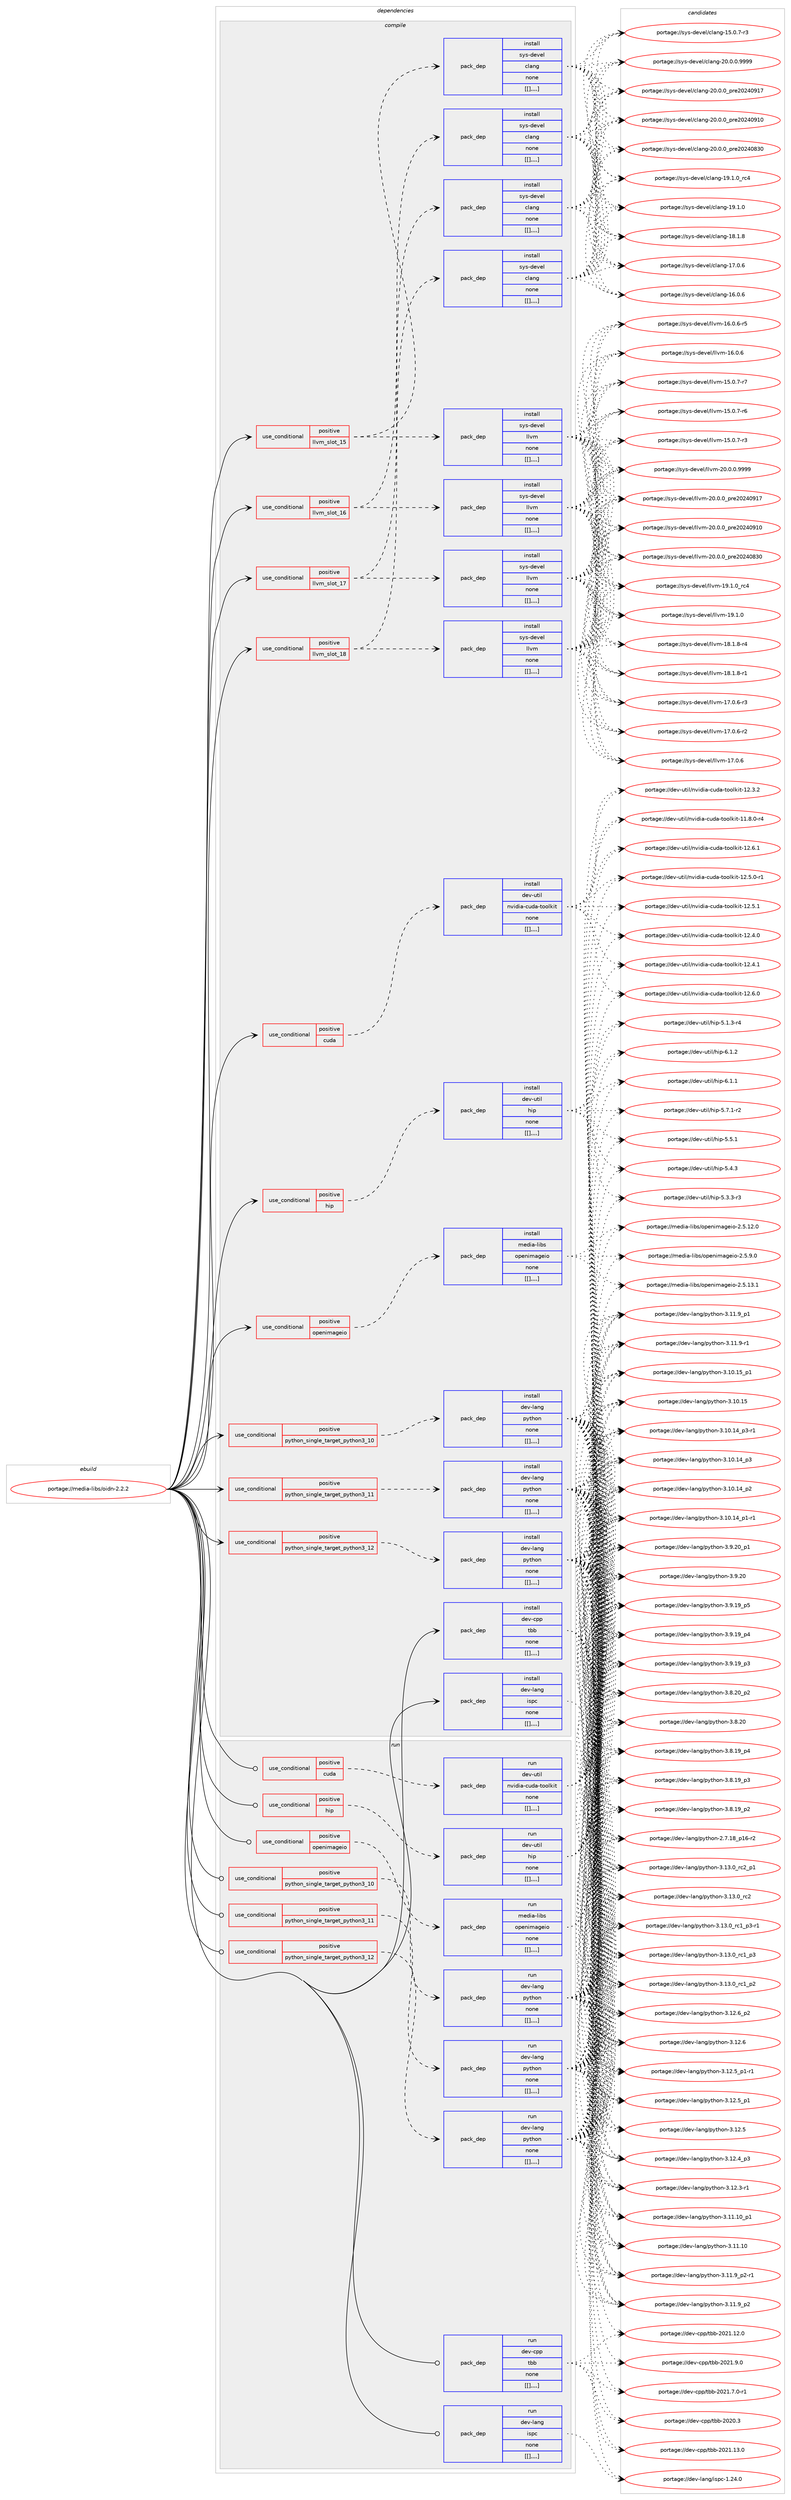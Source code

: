 digraph prolog {

# *************
# Graph options
# *************

newrank=true;
concentrate=true;
compound=true;
graph [rankdir=LR,fontname=Helvetica,fontsize=10,ranksep=1.5];#, ranksep=2.5, nodesep=0.2];
edge  [arrowhead=vee];
node  [fontname=Helvetica,fontsize=10];

# **********
# The ebuild
# **********

subgraph cluster_leftcol {
color=gray;
label=<<i>ebuild</i>>;
id [label="portage://media-libs/oidn-2.2.2", color=red, width=4, href="../media-libs/oidn-2.2.2.svg"];
}

# ****************
# The dependencies
# ****************

subgraph cluster_midcol {
color=gray;
label=<<i>dependencies</i>>;
subgraph cluster_compile {
fillcolor="#eeeeee";
style=filled;
label=<<i>compile</i>>;
subgraph cond80428 {
dependency313882 [label=<<TABLE BORDER="0" CELLBORDER="1" CELLSPACING="0" CELLPADDING="4"><TR><TD ROWSPAN="3" CELLPADDING="10">use_conditional</TD></TR><TR><TD>positive</TD></TR><TR><TD>cuda</TD></TR></TABLE>>, shape=none, color=red];
subgraph pack231043 {
dependency313883 [label=<<TABLE BORDER="0" CELLBORDER="1" CELLSPACING="0" CELLPADDING="4" WIDTH="220"><TR><TD ROWSPAN="6" CELLPADDING="30">pack_dep</TD></TR><TR><TD WIDTH="110">install</TD></TR><TR><TD>dev-util</TD></TR><TR><TD>nvidia-cuda-toolkit</TD></TR><TR><TD>none</TD></TR><TR><TD>[[],,,,]</TD></TR></TABLE>>, shape=none, color=blue];
}
dependency313882:e -> dependency313883:w [weight=20,style="dashed",arrowhead="vee"];
}
id:e -> dependency313882:w [weight=20,style="solid",arrowhead="vee"];
subgraph cond80429 {
dependency313884 [label=<<TABLE BORDER="0" CELLBORDER="1" CELLSPACING="0" CELLPADDING="4"><TR><TD ROWSPAN="3" CELLPADDING="10">use_conditional</TD></TR><TR><TD>positive</TD></TR><TR><TD>hip</TD></TR></TABLE>>, shape=none, color=red];
subgraph pack231044 {
dependency313885 [label=<<TABLE BORDER="0" CELLBORDER="1" CELLSPACING="0" CELLPADDING="4" WIDTH="220"><TR><TD ROWSPAN="6" CELLPADDING="30">pack_dep</TD></TR><TR><TD WIDTH="110">install</TD></TR><TR><TD>dev-util</TD></TR><TR><TD>hip</TD></TR><TR><TD>none</TD></TR><TR><TD>[[],,,,]</TD></TR></TABLE>>, shape=none, color=blue];
}
dependency313884:e -> dependency313885:w [weight=20,style="dashed",arrowhead="vee"];
}
id:e -> dependency313884:w [weight=20,style="solid",arrowhead="vee"];
subgraph cond80430 {
dependency313886 [label=<<TABLE BORDER="0" CELLBORDER="1" CELLSPACING="0" CELLPADDING="4"><TR><TD ROWSPAN="3" CELLPADDING="10">use_conditional</TD></TR><TR><TD>positive</TD></TR><TR><TD>llvm_slot_15</TD></TR></TABLE>>, shape=none, color=red];
subgraph pack231045 {
dependency313887 [label=<<TABLE BORDER="0" CELLBORDER="1" CELLSPACING="0" CELLPADDING="4" WIDTH="220"><TR><TD ROWSPAN="6" CELLPADDING="30">pack_dep</TD></TR><TR><TD WIDTH="110">install</TD></TR><TR><TD>sys-devel</TD></TR><TR><TD>clang</TD></TR><TR><TD>none</TD></TR><TR><TD>[[],,,,]</TD></TR></TABLE>>, shape=none, color=blue];
}
dependency313886:e -> dependency313887:w [weight=20,style="dashed",arrowhead="vee"];
subgraph pack231046 {
dependency313888 [label=<<TABLE BORDER="0" CELLBORDER="1" CELLSPACING="0" CELLPADDING="4" WIDTH="220"><TR><TD ROWSPAN="6" CELLPADDING="30">pack_dep</TD></TR><TR><TD WIDTH="110">install</TD></TR><TR><TD>sys-devel</TD></TR><TR><TD>llvm</TD></TR><TR><TD>none</TD></TR><TR><TD>[[],,,,]</TD></TR></TABLE>>, shape=none, color=blue];
}
dependency313886:e -> dependency313888:w [weight=20,style="dashed",arrowhead="vee"];
}
id:e -> dependency313886:w [weight=20,style="solid",arrowhead="vee"];
subgraph cond80431 {
dependency313889 [label=<<TABLE BORDER="0" CELLBORDER="1" CELLSPACING="0" CELLPADDING="4"><TR><TD ROWSPAN="3" CELLPADDING="10">use_conditional</TD></TR><TR><TD>positive</TD></TR><TR><TD>llvm_slot_16</TD></TR></TABLE>>, shape=none, color=red];
subgraph pack231047 {
dependency313890 [label=<<TABLE BORDER="0" CELLBORDER="1" CELLSPACING="0" CELLPADDING="4" WIDTH="220"><TR><TD ROWSPAN="6" CELLPADDING="30">pack_dep</TD></TR><TR><TD WIDTH="110">install</TD></TR><TR><TD>sys-devel</TD></TR><TR><TD>clang</TD></TR><TR><TD>none</TD></TR><TR><TD>[[],,,,]</TD></TR></TABLE>>, shape=none, color=blue];
}
dependency313889:e -> dependency313890:w [weight=20,style="dashed",arrowhead="vee"];
subgraph pack231048 {
dependency313891 [label=<<TABLE BORDER="0" CELLBORDER="1" CELLSPACING="0" CELLPADDING="4" WIDTH="220"><TR><TD ROWSPAN="6" CELLPADDING="30">pack_dep</TD></TR><TR><TD WIDTH="110">install</TD></TR><TR><TD>sys-devel</TD></TR><TR><TD>llvm</TD></TR><TR><TD>none</TD></TR><TR><TD>[[],,,,]</TD></TR></TABLE>>, shape=none, color=blue];
}
dependency313889:e -> dependency313891:w [weight=20,style="dashed",arrowhead="vee"];
}
id:e -> dependency313889:w [weight=20,style="solid",arrowhead="vee"];
subgraph cond80432 {
dependency313892 [label=<<TABLE BORDER="0" CELLBORDER="1" CELLSPACING="0" CELLPADDING="4"><TR><TD ROWSPAN="3" CELLPADDING="10">use_conditional</TD></TR><TR><TD>positive</TD></TR><TR><TD>llvm_slot_17</TD></TR></TABLE>>, shape=none, color=red];
subgraph pack231049 {
dependency313893 [label=<<TABLE BORDER="0" CELLBORDER="1" CELLSPACING="0" CELLPADDING="4" WIDTH="220"><TR><TD ROWSPAN="6" CELLPADDING="30">pack_dep</TD></TR><TR><TD WIDTH="110">install</TD></TR><TR><TD>sys-devel</TD></TR><TR><TD>clang</TD></TR><TR><TD>none</TD></TR><TR><TD>[[],,,,]</TD></TR></TABLE>>, shape=none, color=blue];
}
dependency313892:e -> dependency313893:w [weight=20,style="dashed",arrowhead="vee"];
subgraph pack231050 {
dependency313894 [label=<<TABLE BORDER="0" CELLBORDER="1" CELLSPACING="0" CELLPADDING="4" WIDTH="220"><TR><TD ROWSPAN="6" CELLPADDING="30">pack_dep</TD></TR><TR><TD WIDTH="110">install</TD></TR><TR><TD>sys-devel</TD></TR><TR><TD>llvm</TD></TR><TR><TD>none</TD></TR><TR><TD>[[],,,,]</TD></TR></TABLE>>, shape=none, color=blue];
}
dependency313892:e -> dependency313894:w [weight=20,style="dashed",arrowhead="vee"];
}
id:e -> dependency313892:w [weight=20,style="solid",arrowhead="vee"];
subgraph cond80433 {
dependency313895 [label=<<TABLE BORDER="0" CELLBORDER="1" CELLSPACING="0" CELLPADDING="4"><TR><TD ROWSPAN="3" CELLPADDING="10">use_conditional</TD></TR><TR><TD>positive</TD></TR><TR><TD>llvm_slot_18</TD></TR></TABLE>>, shape=none, color=red];
subgraph pack231051 {
dependency313896 [label=<<TABLE BORDER="0" CELLBORDER="1" CELLSPACING="0" CELLPADDING="4" WIDTH="220"><TR><TD ROWSPAN="6" CELLPADDING="30">pack_dep</TD></TR><TR><TD WIDTH="110">install</TD></TR><TR><TD>sys-devel</TD></TR><TR><TD>clang</TD></TR><TR><TD>none</TD></TR><TR><TD>[[],,,,]</TD></TR></TABLE>>, shape=none, color=blue];
}
dependency313895:e -> dependency313896:w [weight=20,style="dashed",arrowhead="vee"];
subgraph pack231052 {
dependency313897 [label=<<TABLE BORDER="0" CELLBORDER="1" CELLSPACING="0" CELLPADDING="4" WIDTH="220"><TR><TD ROWSPAN="6" CELLPADDING="30">pack_dep</TD></TR><TR><TD WIDTH="110">install</TD></TR><TR><TD>sys-devel</TD></TR><TR><TD>llvm</TD></TR><TR><TD>none</TD></TR><TR><TD>[[],,,,]</TD></TR></TABLE>>, shape=none, color=blue];
}
dependency313895:e -> dependency313897:w [weight=20,style="dashed",arrowhead="vee"];
}
id:e -> dependency313895:w [weight=20,style="solid",arrowhead="vee"];
subgraph cond80434 {
dependency313898 [label=<<TABLE BORDER="0" CELLBORDER="1" CELLSPACING="0" CELLPADDING="4"><TR><TD ROWSPAN="3" CELLPADDING="10">use_conditional</TD></TR><TR><TD>positive</TD></TR><TR><TD>openimageio</TD></TR></TABLE>>, shape=none, color=red];
subgraph pack231053 {
dependency313899 [label=<<TABLE BORDER="0" CELLBORDER="1" CELLSPACING="0" CELLPADDING="4" WIDTH="220"><TR><TD ROWSPAN="6" CELLPADDING="30">pack_dep</TD></TR><TR><TD WIDTH="110">install</TD></TR><TR><TD>media-libs</TD></TR><TR><TD>openimageio</TD></TR><TR><TD>none</TD></TR><TR><TD>[[],,,,]</TD></TR></TABLE>>, shape=none, color=blue];
}
dependency313898:e -> dependency313899:w [weight=20,style="dashed",arrowhead="vee"];
}
id:e -> dependency313898:w [weight=20,style="solid",arrowhead="vee"];
subgraph cond80435 {
dependency313900 [label=<<TABLE BORDER="0" CELLBORDER="1" CELLSPACING="0" CELLPADDING="4"><TR><TD ROWSPAN="3" CELLPADDING="10">use_conditional</TD></TR><TR><TD>positive</TD></TR><TR><TD>python_single_target_python3_10</TD></TR></TABLE>>, shape=none, color=red];
subgraph pack231054 {
dependency313901 [label=<<TABLE BORDER="0" CELLBORDER="1" CELLSPACING="0" CELLPADDING="4" WIDTH="220"><TR><TD ROWSPAN="6" CELLPADDING="30">pack_dep</TD></TR><TR><TD WIDTH="110">install</TD></TR><TR><TD>dev-lang</TD></TR><TR><TD>python</TD></TR><TR><TD>none</TD></TR><TR><TD>[[],,,,]</TD></TR></TABLE>>, shape=none, color=blue];
}
dependency313900:e -> dependency313901:w [weight=20,style="dashed",arrowhead="vee"];
}
id:e -> dependency313900:w [weight=20,style="solid",arrowhead="vee"];
subgraph cond80436 {
dependency313902 [label=<<TABLE BORDER="0" CELLBORDER="1" CELLSPACING="0" CELLPADDING="4"><TR><TD ROWSPAN="3" CELLPADDING="10">use_conditional</TD></TR><TR><TD>positive</TD></TR><TR><TD>python_single_target_python3_11</TD></TR></TABLE>>, shape=none, color=red];
subgraph pack231055 {
dependency313903 [label=<<TABLE BORDER="0" CELLBORDER="1" CELLSPACING="0" CELLPADDING="4" WIDTH="220"><TR><TD ROWSPAN="6" CELLPADDING="30">pack_dep</TD></TR><TR><TD WIDTH="110">install</TD></TR><TR><TD>dev-lang</TD></TR><TR><TD>python</TD></TR><TR><TD>none</TD></TR><TR><TD>[[],,,,]</TD></TR></TABLE>>, shape=none, color=blue];
}
dependency313902:e -> dependency313903:w [weight=20,style="dashed",arrowhead="vee"];
}
id:e -> dependency313902:w [weight=20,style="solid",arrowhead="vee"];
subgraph cond80437 {
dependency313904 [label=<<TABLE BORDER="0" CELLBORDER="1" CELLSPACING="0" CELLPADDING="4"><TR><TD ROWSPAN="3" CELLPADDING="10">use_conditional</TD></TR><TR><TD>positive</TD></TR><TR><TD>python_single_target_python3_12</TD></TR></TABLE>>, shape=none, color=red];
subgraph pack231056 {
dependency313905 [label=<<TABLE BORDER="0" CELLBORDER="1" CELLSPACING="0" CELLPADDING="4" WIDTH="220"><TR><TD ROWSPAN="6" CELLPADDING="30">pack_dep</TD></TR><TR><TD WIDTH="110">install</TD></TR><TR><TD>dev-lang</TD></TR><TR><TD>python</TD></TR><TR><TD>none</TD></TR><TR><TD>[[],,,,]</TD></TR></TABLE>>, shape=none, color=blue];
}
dependency313904:e -> dependency313905:w [weight=20,style="dashed",arrowhead="vee"];
}
id:e -> dependency313904:w [weight=20,style="solid",arrowhead="vee"];
subgraph pack231057 {
dependency313906 [label=<<TABLE BORDER="0" CELLBORDER="1" CELLSPACING="0" CELLPADDING="4" WIDTH="220"><TR><TD ROWSPAN="6" CELLPADDING="30">pack_dep</TD></TR><TR><TD WIDTH="110">install</TD></TR><TR><TD>dev-cpp</TD></TR><TR><TD>tbb</TD></TR><TR><TD>none</TD></TR><TR><TD>[[],,,,]</TD></TR></TABLE>>, shape=none, color=blue];
}
id:e -> dependency313906:w [weight=20,style="solid",arrowhead="vee"];
subgraph pack231058 {
dependency313907 [label=<<TABLE BORDER="0" CELLBORDER="1" CELLSPACING="0" CELLPADDING="4" WIDTH="220"><TR><TD ROWSPAN="6" CELLPADDING="30">pack_dep</TD></TR><TR><TD WIDTH="110">install</TD></TR><TR><TD>dev-lang</TD></TR><TR><TD>ispc</TD></TR><TR><TD>none</TD></TR><TR><TD>[[],,,,]</TD></TR></TABLE>>, shape=none, color=blue];
}
id:e -> dependency313907:w [weight=20,style="solid",arrowhead="vee"];
}
subgraph cluster_compileandrun {
fillcolor="#eeeeee";
style=filled;
label=<<i>compile and run</i>>;
}
subgraph cluster_run {
fillcolor="#eeeeee";
style=filled;
label=<<i>run</i>>;
subgraph cond80438 {
dependency313908 [label=<<TABLE BORDER="0" CELLBORDER="1" CELLSPACING="0" CELLPADDING="4"><TR><TD ROWSPAN="3" CELLPADDING="10">use_conditional</TD></TR><TR><TD>positive</TD></TR><TR><TD>cuda</TD></TR></TABLE>>, shape=none, color=red];
subgraph pack231059 {
dependency313909 [label=<<TABLE BORDER="0" CELLBORDER="1" CELLSPACING="0" CELLPADDING="4" WIDTH="220"><TR><TD ROWSPAN="6" CELLPADDING="30">pack_dep</TD></TR><TR><TD WIDTH="110">run</TD></TR><TR><TD>dev-util</TD></TR><TR><TD>nvidia-cuda-toolkit</TD></TR><TR><TD>none</TD></TR><TR><TD>[[],,,,]</TD></TR></TABLE>>, shape=none, color=blue];
}
dependency313908:e -> dependency313909:w [weight=20,style="dashed",arrowhead="vee"];
}
id:e -> dependency313908:w [weight=20,style="solid",arrowhead="odot"];
subgraph cond80439 {
dependency313910 [label=<<TABLE BORDER="0" CELLBORDER="1" CELLSPACING="0" CELLPADDING="4"><TR><TD ROWSPAN="3" CELLPADDING="10">use_conditional</TD></TR><TR><TD>positive</TD></TR><TR><TD>hip</TD></TR></TABLE>>, shape=none, color=red];
subgraph pack231060 {
dependency313911 [label=<<TABLE BORDER="0" CELLBORDER="1" CELLSPACING="0" CELLPADDING="4" WIDTH="220"><TR><TD ROWSPAN="6" CELLPADDING="30">pack_dep</TD></TR><TR><TD WIDTH="110">run</TD></TR><TR><TD>dev-util</TD></TR><TR><TD>hip</TD></TR><TR><TD>none</TD></TR><TR><TD>[[],,,,]</TD></TR></TABLE>>, shape=none, color=blue];
}
dependency313910:e -> dependency313911:w [weight=20,style="dashed",arrowhead="vee"];
}
id:e -> dependency313910:w [weight=20,style="solid",arrowhead="odot"];
subgraph cond80440 {
dependency313912 [label=<<TABLE BORDER="0" CELLBORDER="1" CELLSPACING="0" CELLPADDING="4"><TR><TD ROWSPAN="3" CELLPADDING="10">use_conditional</TD></TR><TR><TD>positive</TD></TR><TR><TD>openimageio</TD></TR></TABLE>>, shape=none, color=red];
subgraph pack231061 {
dependency313913 [label=<<TABLE BORDER="0" CELLBORDER="1" CELLSPACING="0" CELLPADDING="4" WIDTH="220"><TR><TD ROWSPAN="6" CELLPADDING="30">pack_dep</TD></TR><TR><TD WIDTH="110">run</TD></TR><TR><TD>media-libs</TD></TR><TR><TD>openimageio</TD></TR><TR><TD>none</TD></TR><TR><TD>[[],,,,]</TD></TR></TABLE>>, shape=none, color=blue];
}
dependency313912:e -> dependency313913:w [weight=20,style="dashed",arrowhead="vee"];
}
id:e -> dependency313912:w [weight=20,style="solid",arrowhead="odot"];
subgraph cond80441 {
dependency313914 [label=<<TABLE BORDER="0" CELLBORDER="1" CELLSPACING="0" CELLPADDING="4"><TR><TD ROWSPAN="3" CELLPADDING="10">use_conditional</TD></TR><TR><TD>positive</TD></TR><TR><TD>python_single_target_python3_10</TD></TR></TABLE>>, shape=none, color=red];
subgraph pack231062 {
dependency313915 [label=<<TABLE BORDER="0" CELLBORDER="1" CELLSPACING="0" CELLPADDING="4" WIDTH="220"><TR><TD ROWSPAN="6" CELLPADDING="30">pack_dep</TD></TR><TR><TD WIDTH="110">run</TD></TR><TR><TD>dev-lang</TD></TR><TR><TD>python</TD></TR><TR><TD>none</TD></TR><TR><TD>[[],,,,]</TD></TR></TABLE>>, shape=none, color=blue];
}
dependency313914:e -> dependency313915:w [weight=20,style="dashed",arrowhead="vee"];
}
id:e -> dependency313914:w [weight=20,style="solid",arrowhead="odot"];
subgraph cond80442 {
dependency313916 [label=<<TABLE BORDER="0" CELLBORDER="1" CELLSPACING="0" CELLPADDING="4"><TR><TD ROWSPAN="3" CELLPADDING="10">use_conditional</TD></TR><TR><TD>positive</TD></TR><TR><TD>python_single_target_python3_11</TD></TR></TABLE>>, shape=none, color=red];
subgraph pack231063 {
dependency313917 [label=<<TABLE BORDER="0" CELLBORDER="1" CELLSPACING="0" CELLPADDING="4" WIDTH="220"><TR><TD ROWSPAN="6" CELLPADDING="30">pack_dep</TD></TR><TR><TD WIDTH="110">run</TD></TR><TR><TD>dev-lang</TD></TR><TR><TD>python</TD></TR><TR><TD>none</TD></TR><TR><TD>[[],,,,]</TD></TR></TABLE>>, shape=none, color=blue];
}
dependency313916:e -> dependency313917:w [weight=20,style="dashed",arrowhead="vee"];
}
id:e -> dependency313916:w [weight=20,style="solid",arrowhead="odot"];
subgraph cond80443 {
dependency313918 [label=<<TABLE BORDER="0" CELLBORDER="1" CELLSPACING="0" CELLPADDING="4"><TR><TD ROWSPAN="3" CELLPADDING="10">use_conditional</TD></TR><TR><TD>positive</TD></TR><TR><TD>python_single_target_python3_12</TD></TR></TABLE>>, shape=none, color=red];
subgraph pack231064 {
dependency313919 [label=<<TABLE BORDER="0" CELLBORDER="1" CELLSPACING="0" CELLPADDING="4" WIDTH="220"><TR><TD ROWSPAN="6" CELLPADDING="30">pack_dep</TD></TR><TR><TD WIDTH="110">run</TD></TR><TR><TD>dev-lang</TD></TR><TR><TD>python</TD></TR><TR><TD>none</TD></TR><TR><TD>[[],,,,]</TD></TR></TABLE>>, shape=none, color=blue];
}
dependency313918:e -> dependency313919:w [weight=20,style="dashed",arrowhead="vee"];
}
id:e -> dependency313918:w [weight=20,style="solid",arrowhead="odot"];
subgraph pack231065 {
dependency313920 [label=<<TABLE BORDER="0" CELLBORDER="1" CELLSPACING="0" CELLPADDING="4" WIDTH="220"><TR><TD ROWSPAN="6" CELLPADDING="30">pack_dep</TD></TR><TR><TD WIDTH="110">run</TD></TR><TR><TD>dev-cpp</TD></TR><TR><TD>tbb</TD></TR><TR><TD>none</TD></TR><TR><TD>[[],,,,]</TD></TR></TABLE>>, shape=none, color=blue];
}
id:e -> dependency313920:w [weight=20,style="solid",arrowhead="odot"];
subgraph pack231066 {
dependency313921 [label=<<TABLE BORDER="0" CELLBORDER="1" CELLSPACING="0" CELLPADDING="4" WIDTH="220"><TR><TD ROWSPAN="6" CELLPADDING="30">pack_dep</TD></TR><TR><TD WIDTH="110">run</TD></TR><TR><TD>dev-lang</TD></TR><TR><TD>ispc</TD></TR><TR><TD>none</TD></TR><TR><TD>[[],,,,]</TD></TR></TABLE>>, shape=none, color=blue];
}
id:e -> dependency313921:w [weight=20,style="solid",arrowhead="odot"];
}
}

# **************
# The candidates
# **************

subgraph cluster_choices {
rank=same;
color=gray;
label=<<i>candidates</i>>;

subgraph choice231043 {
color=black;
nodesep=1;
choice1001011184511711610510847110118105100105974599117100974511611111110810710511645495046544649 [label="portage://dev-util/nvidia-cuda-toolkit-12.6.1", color=red, width=4,href="../dev-util/nvidia-cuda-toolkit-12.6.1.svg"];
choice1001011184511711610510847110118105100105974599117100974511611111110810710511645495046544648 [label="portage://dev-util/nvidia-cuda-toolkit-12.6.0", color=red, width=4,href="../dev-util/nvidia-cuda-toolkit-12.6.0.svg"];
choice1001011184511711610510847110118105100105974599117100974511611111110810710511645495046534649 [label="portage://dev-util/nvidia-cuda-toolkit-12.5.1", color=red, width=4,href="../dev-util/nvidia-cuda-toolkit-12.5.1.svg"];
choice10010111845117116105108471101181051001059745991171009745116111111108107105116454950465346484511449 [label="portage://dev-util/nvidia-cuda-toolkit-12.5.0-r1", color=red, width=4,href="../dev-util/nvidia-cuda-toolkit-12.5.0-r1.svg"];
choice1001011184511711610510847110118105100105974599117100974511611111110810710511645495046524649 [label="portage://dev-util/nvidia-cuda-toolkit-12.4.1", color=red, width=4,href="../dev-util/nvidia-cuda-toolkit-12.4.1.svg"];
choice1001011184511711610510847110118105100105974599117100974511611111110810710511645495046524648 [label="portage://dev-util/nvidia-cuda-toolkit-12.4.0", color=red, width=4,href="../dev-util/nvidia-cuda-toolkit-12.4.0.svg"];
choice1001011184511711610510847110118105100105974599117100974511611111110810710511645495046514650 [label="portage://dev-util/nvidia-cuda-toolkit-12.3.2", color=red, width=4,href="../dev-util/nvidia-cuda-toolkit-12.3.2.svg"];
choice10010111845117116105108471101181051001059745991171009745116111111108107105116454949465646484511452 [label="portage://dev-util/nvidia-cuda-toolkit-11.8.0-r4", color=red, width=4,href="../dev-util/nvidia-cuda-toolkit-11.8.0-r4.svg"];
dependency313883:e -> choice1001011184511711610510847110118105100105974599117100974511611111110810710511645495046544649:w [style=dotted,weight="100"];
dependency313883:e -> choice1001011184511711610510847110118105100105974599117100974511611111110810710511645495046544648:w [style=dotted,weight="100"];
dependency313883:e -> choice1001011184511711610510847110118105100105974599117100974511611111110810710511645495046534649:w [style=dotted,weight="100"];
dependency313883:e -> choice10010111845117116105108471101181051001059745991171009745116111111108107105116454950465346484511449:w [style=dotted,weight="100"];
dependency313883:e -> choice1001011184511711610510847110118105100105974599117100974511611111110810710511645495046524649:w [style=dotted,weight="100"];
dependency313883:e -> choice1001011184511711610510847110118105100105974599117100974511611111110810710511645495046524648:w [style=dotted,weight="100"];
dependency313883:e -> choice1001011184511711610510847110118105100105974599117100974511611111110810710511645495046514650:w [style=dotted,weight="100"];
dependency313883:e -> choice10010111845117116105108471101181051001059745991171009745116111111108107105116454949465646484511452:w [style=dotted,weight="100"];
}
subgraph choice231044 {
color=black;
nodesep=1;
choice1001011184511711610510847104105112455446494650 [label="portage://dev-util/hip-6.1.2", color=red, width=4,href="../dev-util/hip-6.1.2.svg"];
choice1001011184511711610510847104105112455446494649 [label="portage://dev-util/hip-6.1.1", color=red, width=4,href="../dev-util/hip-6.1.1.svg"];
choice10010111845117116105108471041051124553465546494511450 [label="portage://dev-util/hip-5.7.1-r2", color=red, width=4,href="../dev-util/hip-5.7.1-r2.svg"];
choice1001011184511711610510847104105112455346534649 [label="portage://dev-util/hip-5.5.1", color=red, width=4,href="../dev-util/hip-5.5.1.svg"];
choice1001011184511711610510847104105112455346524651 [label="portage://dev-util/hip-5.4.3", color=red, width=4,href="../dev-util/hip-5.4.3.svg"];
choice10010111845117116105108471041051124553465146514511451 [label="portage://dev-util/hip-5.3.3-r3", color=red, width=4,href="../dev-util/hip-5.3.3-r3.svg"];
choice10010111845117116105108471041051124553464946514511452 [label="portage://dev-util/hip-5.1.3-r4", color=red, width=4,href="../dev-util/hip-5.1.3-r4.svg"];
dependency313885:e -> choice1001011184511711610510847104105112455446494650:w [style=dotted,weight="100"];
dependency313885:e -> choice1001011184511711610510847104105112455446494649:w [style=dotted,weight="100"];
dependency313885:e -> choice10010111845117116105108471041051124553465546494511450:w [style=dotted,weight="100"];
dependency313885:e -> choice1001011184511711610510847104105112455346534649:w [style=dotted,weight="100"];
dependency313885:e -> choice1001011184511711610510847104105112455346524651:w [style=dotted,weight="100"];
dependency313885:e -> choice10010111845117116105108471041051124553465146514511451:w [style=dotted,weight="100"];
dependency313885:e -> choice10010111845117116105108471041051124553464946514511452:w [style=dotted,weight="100"];
}
subgraph choice231045 {
color=black;
nodesep=1;
choice11512111545100101118101108479910897110103455048464846484657575757 [label="portage://sys-devel/clang-20.0.0.9999", color=red, width=4,href="../sys-devel/clang-20.0.0.9999.svg"];
choice1151211154510010111810110847991089711010345504846484648951121141015048505248574955 [label="portage://sys-devel/clang-20.0.0_pre20240917", color=red, width=4,href="../sys-devel/clang-20.0.0_pre20240917.svg"];
choice1151211154510010111810110847991089711010345504846484648951121141015048505248574948 [label="portage://sys-devel/clang-20.0.0_pre20240910", color=red, width=4,href="../sys-devel/clang-20.0.0_pre20240910.svg"];
choice1151211154510010111810110847991089711010345504846484648951121141015048505248565148 [label="portage://sys-devel/clang-20.0.0_pre20240830", color=red, width=4,href="../sys-devel/clang-20.0.0_pre20240830.svg"];
choice1151211154510010111810110847991089711010345495746494648951149952 [label="portage://sys-devel/clang-19.1.0_rc4", color=red, width=4,href="../sys-devel/clang-19.1.0_rc4.svg"];
choice1151211154510010111810110847991089711010345495746494648 [label="portage://sys-devel/clang-19.1.0", color=red, width=4,href="../sys-devel/clang-19.1.0.svg"];
choice1151211154510010111810110847991089711010345495646494656 [label="portage://sys-devel/clang-18.1.8", color=red, width=4,href="../sys-devel/clang-18.1.8.svg"];
choice1151211154510010111810110847991089711010345495546484654 [label="portage://sys-devel/clang-17.0.6", color=red, width=4,href="../sys-devel/clang-17.0.6.svg"];
choice1151211154510010111810110847991089711010345495446484654 [label="portage://sys-devel/clang-16.0.6", color=red, width=4,href="../sys-devel/clang-16.0.6.svg"];
choice11512111545100101118101108479910897110103454953464846554511451 [label="portage://sys-devel/clang-15.0.7-r3", color=red, width=4,href="../sys-devel/clang-15.0.7-r3.svg"];
dependency313887:e -> choice11512111545100101118101108479910897110103455048464846484657575757:w [style=dotted,weight="100"];
dependency313887:e -> choice1151211154510010111810110847991089711010345504846484648951121141015048505248574955:w [style=dotted,weight="100"];
dependency313887:e -> choice1151211154510010111810110847991089711010345504846484648951121141015048505248574948:w [style=dotted,weight="100"];
dependency313887:e -> choice1151211154510010111810110847991089711010345504846484648951121141015048505248565148:w [style=dotted,weight="100"];
dependency313887:e -> choice1151211154510010111810110847991089711010345495746494648951149952:w [style=dotted,weight="100"];
dependency313887:e -> choice1151211154510010111810110847991089711010345495746494648:w [style=dotted,weight="100"];
dependency313887:e -> choice1151211154510010111810110847991089711010345495646494656:w [style=dotted,weight="100"];
dependency313887:e -> choice1151211154510010111810110847991089711010345495546484654:w [style=dotted,weight="100"];
dependency313887:e -> choice1151211154510010111810110847991089711010345495446484654:w [style=dotted,weight="100"];
dependency313887:e -> choice11512111545100101118101108479910897110103454953464846554511451:w [style=dotted,weight="100"];
}
subgraph choice231046 {
color=black;
nodesep=1;
choice1151211154510010111810110847108108118109455048464846484657575757 [label="portage://sys-devel/llvm-20.0.0.9999", color=red, width=4,href="../sys-devel/llvm-20.0.0.9999.svg"];
choice115121115451001011181011084710810811810945504846484648951121141015048505248574955 [label="portage://sys-devel/llvm-20.0.0_pre20240917", color=red, width=4,href="../sys-devel/llvm-20.0.0_pre20240917.svg"];
choice115121115451001011181011084710810811810945504846484648951121141015048505248574948 [label="portage://sys-devel/llvm-20.0.0_pre20240910", color=red, width=4,href="../sys-devel/llvm-20.0.0_pre20240910.svg"];
choice115121115451001011181011084710810811810945504846484648951121141015048505248565148 [label="portage://sys-devel/llvm-20.0.0_pre20240830", color=red, width=4,href="../sys-devel/llvm-20.0.0_pre20240830.svg"];
choice115121115451001011181011084710810811810945495746494648951149952 [label="portage://sys-devel/llvm-19.1.0_rc4", color=red, width=4,href="../sys-devel/llvm-19.1.0_rc4.svg"];
choice115121115451001011181011084710810811810945495746494648 [label="portage://sys-devel/llvm-19.1.0", color=red, width=4,href="../sys-devel/llvm-19.1.0.svg"];
choice1151211154510010111810110847108108118109454956464946564511452 [label="portage://sys-devel/llvm-18.1.8-r4", color=red, width=4,href="../sys-devel/llvm-18.1.8-r4.svg"];
choice1151211154510010111810110847108108118109454956464946564511449 [label="portage://sys-devel/llvm-18.1.8-r1", color=red, width=4,href="../sys-devel/llvm-18.1.8-r1.svg"];
choice1151211154510010111810110847108108118109454955464846544511451 [label="portage://sys-devel/llvm-17.0.6-r3", color=red, width=4,href="../sys-devel/llvm-17.0.6-r3.svg"];
choice1151211154510010111810110847108108118109454955464846544511450 [label="portage://sys-devel/llvm-17.0.6-r2", color=red, width=4,href="../sys-devel/llvm-17.0.6-r2.svg"];
choice115121115451001011181011084710810811810945495546484654 [label="portage://sys-devel/llvm-17.0.6", color=red, width=4,href="../sys-devel/llvm-17.0.6.svg"];
choice1151211154510010111810110847108108118109454954464846544511453 [label="portage://sys-devel/llvm-16.0.6-r5", color=red, width=4,href="../sys-devel/llvm-16.0.6-r5.svg"];
choice115121115451001011181011084710810811810945495446484654 [label="portage://sys-devel/llvm-16.0.6", color=red, width=4,href="../sys-devel/llvm-16.0.6.svg"];
choice1151211154510010111810110847108108118109454953464846554511455 [label="portage://sys-devel/llvm-15.0.7-r7", color=red, width=4,href="../sys-devel/llvm-15.0.7-r7.svg"];
choice1151211154510010111810110847108108118109454953464846554511454 [label="portage://sys-devel/llvm-15.0.7-r6", color=red, width=4,href="../sys-devel/llvm-15.0.7-r6.svg"];
choice1151211154510010111810110847108108118109454953464846554511451 [label="portage://sys-devel/llvm-15.0.7-r3", color=red, width=4,href="../sys-devel/llvm-15.0.7-r3.svg"];
dependency313888:e -> choice1151211154510010111810110847108108118109455048464846484657575757:w [style=dotted,weight="100"];
dependency313888:e -> choice115121115451001011181011084710810811810945504846484648951121141015048505248574955:w [style=dotted,weight="100"];
dependency313888:e -> choice115121115451001011181011084710810811810945504846484648951121141015048505248574948:w [style=dotted,weight="100"];
dependency313888:e -> choice115121115451001011181011084710810811810945504846484648951121141015048505248565148:w [style=dotted,weight="100"];
dependency313888:e -> choice115121115451001011181011084710810811810945495746494648951149952:w [style=dotted,weight="100"];
dependency313888:e -> choice115121115451001011181011084710810811810945495746494648:w [style=dotted,weight="100"];
dependency313888:e -> choice1151211154510010111810110847108108118109454956464946564511452:w [style=dotted,weight="100"];
dependency313888:e -> choice1151211154510010111810110847108108118109454956464946564511449:w [style=dotted,weight="100"];
dependency313888:e -> choice1151211154510010111810110847108108118109454955464846544511451:w [style=dotted,weight="100"];
dependency313888:e -> choice1151211154510010111810110847108108118109454955464846544511450:w [style=dotted,weight="100"];
dependency313888:e -> choice115121115451001011181011084710810811810945495546484654:w [style=dotted,weight="100"];
dependency313888:e -> choice1151211154510010111810110847108108118109454954464846544511453:w [style=dotted,weight="100"];
dependency313888:e -> choice115121115451001011181011084710810811810945495446484654:w [style=dotted,weight="100"];
dependency313888:e -> choice1151211154510010111810110847108108118109454953464846554511455:w [style=dotted,weight="100"];
dependency313888:e -> choice1151211154510010111810110847108108118109454953464846554511454:w [style=dotted,weight="100"];
dependency313888:e -> choice1151211154510010111810110847108108118109454953464846554511451:w [style=dotted,weight="100"];
}
subgraph choice231047 {
color=black;
nodesep=1;
choice11512111545100101118101108479910897110103455048464846484657575757 [label="portage://sys-devel/clang-20.0.0.9999", color=red, width=4,href="../sys-devel/clang-20.0.0.9999.svg"];
choice1151211154510010111810110847991089711010345504846484648951121141015048505248574955 [label="portage://sys-devel/clang-20.0.0_pre20240917", color=red, width=4,href="../sys-devel/clang-20.0.0_pre20240917.svg"];
choice1151211154510010111810110847991089711010345504846484648951121141015048505248574948 [label="portage://sys-devel/clang-20.0.0_pre20240910", color=red, width=4,href="../sys-devel/clang-20.0.0_pre20240910.svg"];
choice1151211154510010111810110847991089711010345504846484648951121141015048505248565148 [label="portage://sys-devel/clang-20.0.0_pre20240830", color=red, width=4,href="../sys-devel/clang-20.0.0_pre20240830.svg"];
choice1151211154510010111810110847991089711010345495746494648951149952 [label="portage://sys-devel/clang-19.1.0_rc4", color=red, width=4,href="../sys-devel/clang-19.1.0_rc4.svg"];
choice1151211154510010111810110847991089711010345495746494648 [label="portage://sys-devel/clang-19.1.0", color=red, width=4,href="../sys-devel/clang-19.1.0.svg"];
choice1151211154510010111810110847991089711010345495646494656 [label="portage://sys-devel/clang-18.1.8", color=red, width=4,href="../sys-devel/clang-18.1.8.svg"];
choice1151211154510010111810110847991089711010345495546484654 [label="portage://sys-devel/clang-17.0.6", color=red, width=4,href="../sys-devel/clang-17.0.6.svg"];
choice1151211154510010111810110847991089711010345495446484654 [label="portage://sys-devel/clang-16.0.6", color=red, width=4,href="../sys-devel/clang-16.0.6.svg"];
choice11512111545100101118101108479910897110103454953464846554511451 [label="portage://sys-devel/clang-15.0.7-r3", color=red, width=4,href="../sys-devel/clang-15.0.7-r3.svg"];
dependency313890:e -> choice11512111545100101118101108479910897110103455048464846484657575757:w [style=dotted,weight="100"];
dependency313890:e -> choice1151211154510010111810110847991089711010345504846484648951121141015048505248574955:w [style=dotted,weight="100"];
dependency313890:e -> choice1151211154510010111810110847991089711010345504846484648951121141015048505248574948:w [style=dotted,weight="100"];
dependency313890:e -> choice1151211154510010111810110847991089711010345504846484648951121141015048505248565148:w [style=dotted,weight="100"];
dependency313890:e -> choice1151211154510010111810110847991089711010345495746494648951149952:w [style=dotted,weight="100"];
dependency313890:e -> choice1151211154510010111810110847991089711010345495746494648:w [style=dotted,weight="100"];
dependency313890:e -> choice1151211154510010111810110847991089711010345495646494656:w [style=dotted,weight="100"];
dependency313890:e -> choice1151211154510010111810110847991089711010345495546484654:w [style=dotted,weight="100"];
dependency313890:e -> choice1151211154510010111810110847991089711010345495446484654:w [style=dotted,weight="100"];
dependency313890:e -> choice11512111545100101118101108479910897110103454953464846554511451:w [style=dotted,weight="100"];
}
subgraph choice231048 {
color=black;
nodesep=1;
choice1151211154510010111810110847108108118109455048464846484657575757 [label="portage://sys-devel/llvm-20.0.0.9999", color=red, width=4,href="../sys-devel/llvm-20.0.0.9999.svg"];
choice115121115451001011181011084710810811810945504846484648951121141015048505248574955 [label="portage://sys-devel/llvm-20.0.0_pre20240917", color=red, width=4,href="../sys-devel/llvm-20.0.0_pre20240917.svg"];
choice115121115451001011181011084710810811810945504846484648951121141015048505248574948 [label="portage://sys-devel/llvm-20.0.0_pre20240910", color=red, width=4,href="../sys-devel/llvm-20.0.0_pre20240910.svg"];
choice115121115451001011181011084710810811810945504846484648951121141015048505248565148 [label="portage://sys-devel/llvm-20.0.0_pre20240830", color=red, width=4,href="../sys-devel/llvm-20.0.0_pre20240830.svg"];
choice115121115451001011181011084710810811810945495746494648951149952 [label="portage://sys-devel/llvm-19.1.0_rc4", color=red, width=4,href="../sys-devel/llvm-19.1.0_rc4.svg"];
choice115121115451001011181011084710810811810945495746494648 [label="portage://sys-devel/llvm-19.1.0", color=red, width=4,href="../sys-devel/llvm-19.1.0.svg"];
choice1151211154510010111810110847108108118109454956464946564511452 [label="portage://sys-devel/llvm-18.1.8-r4", color=red, width=4,href="../sys-devel/llvm-18.1.8-r4.svg"];
choice1151211154510010111810110847108108118109454956464946564511449 [label="portage://sys-devel/llvm-18.1.8-r1", color=red, width=4,href="../sys-devel/llvm-18.1.8-r1.svg"];
choice1151211154510010111810110847108108118109454955464846544511451 [label="portage://sys-devel/llvm-17.0.6-r3", color=red, width=4,href="../sys-devel/llvm-17.0.6-r3.svg"];
choice1151211154510010111810110847108108118109454955464846544511450 [label="portage://sys-devel/llvm-17.0.6-r2", color=red, width=4,href="../sys-devel/llvm-17.0.6-r2.svg"];
choice115121115451001011181011084710810811810945495546484654 [label="portage://sys-devel/llvm-17.0.6", color=red, width=4,href="../sys-devel/llvm-17.0.6.svg"];
choice1151211154510010111810110847108108118109454954464846544511453 [label="portage://sys-devel/llvm-16.0.6-r5", color=red, width=4,href="../sys-devel/llvm-16.0.6-r5.svg"];
choice115121115451001011181011084710810811810945495446484654 [label="portage://sys-devel/llvm-16.0.6", color=red, width=4,href="../sys-devel/llvm-16.0.6.svg"];
choice1151211154510010111810110847108108118109454953464846554511455 [label="portage://sys-devel/llvm-15.0.7-r7", color=red, width=4,href="../sys-devel/llvm-15.0.7-r7.svg"];
choice1151211154510010111810110847108108118109454953464846554511454 [label="portage://sys-devel/llvm-15.0.7-r6", color=red, width=4,href="../sys-devel/llvm-15.0.7-r6.svg"];
choice1151211154510010111810110847108108118109454953464846554511451 [label="portage://sys-devel/llvm-15.0.7-r3", color=red, width=4,href="../sys-devel/llvm-15.0.7-r3.svg"];
dependency313891:e -> choice1151211154510010111810110847108108118109455048464846484657575757:w [style=dotted,weight="100"];
dependency313891:e -> choice115121115451001011181011084710810811810945504846484648951121141015048505248574955:w [style=dotted,weight="100"];
dependency313891:e -> choice115121115451001011181011084710810811810945504846484648951121141015048505248574948:w [style=dotted,weight="100"];
dependency313891:e -> choice115121115451001011181011084710810811810945504846484648951121141015048505248565148:w [style=dotted,weight="100"];
dependency313891:e -> choice115121115451001011181011084710810811810945495746494648951149952:w [style=dotted,weight="100"];
dependency313891:e -> choice115121115451001011181011084710810811810945495746494648:w [style=dotted,weight="100"];
dependency313891:e -> choice1151211154510010111810110847108108118109454956464946564511452:w [style=dotted,weight="100"];
dependency313891:e -> choice1151211154510010111810110847108108118109454956464946564511449:w [style=dotted,weight="100"];
dependency313891:e -> choice1151211154510010111810110847108108118109454955464846544511451:w [style=dotted,weight="100"];
dependency313891:e -> choice1151211154510010111810110847108108118109454955464846544511450:w [style=dotted,weight="100"];
dependency313891:e -> choice115121115451001011181011084710810811810945495546484654:w [style=dotted,weight="100"];
dependency313891:e -> choice1151211154510010111810110847108108118109454954464846544511453:w [style=dotted,weight="100"];
dependency313891:e -> choice115121115451001011181011084710810811810945495446484654:w [style=dotted,weight="100"];
dependency313891:e -> choice1151211154510010111810110847108108118109454953464846554511455:w [style=dotted,weight="100"];
dependency313891:e -> choice1151211154510010111810110847108108118109454953464846554511454:w [style=dotted,weight="100"];
dependency313891:e -> choice1151211154510010111810110847108108118109454953464846554511451:w [style=dotted,weight="100"];
}
subgraph choice231049 {
color=black;
nodesep=1;
choice11512111545100101118101108479910897110103455048464846484657575757 [label="portage://sys-devel/clang-20.0.0.9999", color=red, width=4,href="../sys-devel/clang-20.0.0.9999.svg"];
choice1151211154510010111810110847991089711010345504846484648951121141015048505248574955 [label="portage://sys-devel/clang-20.0.0_pre20240917", color=red, width=4,href="../sys-devel/clang-20.0.0_pre20240917.svg"];
choice1151211154510010111810110847991089711010345504846484648951121141015048505248574948 [label="portage://sys-devel/clang-20.0.0_pre20240910", color=red, width=4,href="../sys-devel/clang-20.0.0_pre20240910.svg"];
choice1151211154510010111810110847991089711010345504846484648951121141015048505248565148 [label="portage://sys-devel/clang-20.0.0_pre20240830", color=red, width=4,href="../sys-devel/clang-20.0.0_pre20240830.svg"];
choice1151211154510010111810110847991089711010345495746494648951149952 [label="portage://sys-devel/clang-19.1.0_rc4", color=red, width=4,href="../sys-devel/clang-19.1.0_rc4.svg"];
choice1151211154510010111810110847991089711010345495746494648 [label="portage://sys-devel/clang-19.1.0", color=red, width=4,href="../sys-devel/clang-19.1.0.svg"];
choice1151211154510010111810110847991089711010345495646494656 [label="portage://sys-devel/clang-18.1.8", color=red, width=4,href="../sys-devel/clang-18.1.8.svg"];
choice1151211154510010111810110847991089711010345495546484654 [label="portage://sys-devel/clang-17.0.6", color=red, width=4,href="../sys-devel/clang-17.0.6.svg"];
choice1151211154510010111810110847991089711010345495446484654 [label="portage://sys-devel/clang-16.0.6", color=red, width=4,href="../sys-devel/clang-16.0.6.svg"];
choice11512111545100101118101108479910897110103454953464846554511451 [label="portage://sys-devel/clang-15.0.7-r3", color=red, width=4,href="../sys-devel/clang-15.0.7-r3.svg"];
dependency313893:e -> choice11512111545100101118101108479910897110103455048464846484657575757:w [style=dotted,weight="100"];
dependency313893:e -> choice1151211154510010111810110847991089711010345504846484648951121141015048505248574955:w [style=dotted,weight="100"];
dependency313893:e -> choice1151211154510010111810110847991089711010345504846484648951121141015048505248574948:w [style=dotted,weight="100"];
dependency313893:e -> choice1151211154510010111810110847991089711010345504846484648951121141015048505248565148:w [style=dotted,weight="100"];
dependency313893:e -> choice1151211154510010111810110847991089711010345495746494648951149952:w [style=dotted,weight="100"];
dependency313893:e -> choice1151211154510010111810110847991089711010345495746494648:w [style=dotted,weight="100"];
dependency313893:e -> choice1151211154510010111810110847991089711010345495646494656:w [style=dotted,weight="100"];
dependency313893:e -> choice1151211154510010111810110847991089711010345495546484654:w [style=dotted,weight="100"];
dependency313893:e -> choice1151211154510010111810110847991089711010345495446484654:w [style=dotted,weight="100"];
dependency313893:e -> choice11512111545100101118101108479910897110103454953464846554511451:w [style=dotted,weight="100"];
}
subgraph choice231050 {
color=black;
nodesep=1;
choice1151211154510010111810110847108108118109455048464846484657575757 [label="portage://sys-devel/llvm-20.0.0.9999", color=red, width=4,href="../sys-devel/llvm-20.0.0.9999.svg"];
choice115121115451001011181011084710810811810945504846484648951121141015048505248574955 [label="portage://sys-devel/llvm-20.0.0_pre20240917", color=red, width=4,href="../sys-devel/llvm-20.0.0_pre20240917.svg"];
choice115121115451001011181011084710810811810945504846484648951121141015048505248574948 [label="portage://sys-devel/llvm-20.0.0_pre20240910", color=red, width=4,href="../sys-devel/llvm-20.0.0_pre20240910.svg"];
choice115121115451001011181011084710810811810945504846484648951121141015048505248565148 [label="portage://sys-devel/llvm-20.0.0_pre20240830", color=red, width=4,href="../sys-devel/llvm-20.0.0_pre20240830.svg"];
choice115121115451001011181011084710810811810945495746494648951149952 [label="portage://sys-devel/llvm-19.1.0_rc4", color=red, width=4,href="../sys-devel/llvm-19.1.0_rc4.svg"];
choice115121115451001011181011084710810811810945495746494648 [label="portage://sys-devel/llvm-19.1.0", color=red, width=4,href="../sys-devel/llvm-19.1.0.svg"];
choice1151211154510010111810110847108108118109454956464946564511452 [label="portage://sys-devel/llvm-18.1.8-r4", color=red, width=4,href="../sys-devel/llvm-18.1.8-r4.svg"];
choice1151211154510010111810110847108108118109454956464946564511449 [label="portage://sys-devel/llvm-18.1.8-r1", color=red, width=4,href="../sys-devel/llvm-18.1.8-r1.svg"];
choice1151211154510010111810110847108108118109454955464846544511451 [label="portage://sys-devel/llvm-17.0.6-r3", color=red, width=4,href="../sys-devel/llvm-17.0.6-r3.svg"];
choice1151211154510010111810110847108108118109454955464846544511450 [label="portage://sys-devel/llvm-17.0.6-r2", color=red, width=4,href="../sys-devel/llvm-17.0.6-r2.svg"];
choice115121115451001011181011084710810811810945495546484654 [label="portage://sys-devel/llvm-17.0.6", color=red, width=4,href="../sys-devel/llvm-17.0.6.svg"];
choice1151211154510010111810110847108108118109454954464846544511453 [label="portage://sys-devel/llvm-16.0.6-r5", color=red, width=4,href="../sys-devel/llvm-16.0.6-r5.svg"];
choice115121115451001011181011084710810811810945495446484654 [label="portage://sys-devel/llvm-16.0.6", color=red, width=4,href="../sys-devel/llvm-16.0.6.svg"];
choice1151211154510010111810110847108108118109454953464846554511455 [label="portage://sys-devel/llvm-15.0.7-r7", color=red, width=4,href="../sys-devel/llvm-15.0.7-r7.svg"];
choice1151211154510010111810110847108108118109454953464846554511454 [label="portage://sys-devel/llvm-15.0.7-r6", color=red, width=4,href="../sys-devel/llvm-15.0.7-r6.svg"];
choice1151211154510010111810110847108108118109454953464846554511451 [label="portage://sys-devel/llvm-15.0.7-r3", color=red, width=4,href="../sys-devel/llvm-15.0.7-r3.svg"];
dependency313894:e -> choice1151211154510010111810110847108108118109455048464846484657575757:w [style=dotted,weight="100"];
dependency313894:e -> choice115121115451001011181011084710810811810945504846484648951121141015048505248574955:w [style=dotted,weight="100"];
dependency313894:e -> choice115121115451001011181011084710810811810945504846484648951121141015048505248574948:w [style=dotted,weight="100"];
dependency313894:e -> choice115121115451001011181011084710810811810945504846484648951121141015048505248565148:w [style=dotted,weight="100"];
dependency313894:e -> choice115121115451001011181011084710810811810945495746494648951149952:w [style=dotted,weight="100"];
dependency313894:e -> choice115121115451001011181011084710810811810945495746494648:w [style=dotted,weight="100"];
dependency313894:e -> choice1151211154510010111810110847108108118109454956464946564511452:w [style=dotted,weight="100"];
dependency313894:e -> choice1151211154510010111810110847108108118109454956464946564511449:w [style=dotted,weight="100"];
dependency313894:e -> choice1151211154510010111810110847108108118109454955464846544511451:w [style=dotted,weight="100"];
dependency313894:e -> choice1151211154510010111810110847108108118109454955464846544511450:w [style=dotted,weight="100"];
dependency313894:e -> choice115121115451001011181011084710810811810945495546484654:w [style=dotted,weight="100"];
dependency313894:e -> choice1151211154510010111810110847108108118109454954464846544511453:w [style=dotted,weight="100"];
dependency313894:e -> choice115121115451001011181011084710810811810945495446484654:w [style=dotted,weight="100"];
dependency313894:e -> choice1151211154510010111810110847108108118109454953464846554511455:w [style=dotted,weight="100"];
dependency313894:e -> choice1151211154510010111810110847108108118109454953464846554511454:w [style=dotted,weight="100"];
dependency313894:e -> choice1151211154510010111810110847108108118109454953464846554511451:w [style=dotted,weight="100"];
}
subgraph choice231051 {
color=black;
nodesep=1;
choice11512111545100101118101108479910897110103455048464846484657575757 [label="portage://sys-devel/clang-20.0.0.9999", color=red, width=4,href="../sys-devel/clang-20.0.0.9999.svg"];
choice1151211154510010111810110847991089711010345504846484648951121141015048505248574955 [label="portage://sys-devel/clang-20.0.0_pre20240917", color=red, width=4,href="../sys-devel/clang-20.0.0_pre20240917.svg"];
choice1151211154510010111810110847991089711010345504846484648951121141015048505248574948 [label="portage://sys-devel/clang-20.0.0_pre20240910", color=red, width=4,href="../sys-devel/clang-20.0.0_pre20240910.svg"];
choice1151211154510010111810110847991089711010345504846484648951121141015048505248565148 [label="portage://sys-devel/clang-20.0.0_pre20240830", color=red, width=4,href="../sys-devel/clang-20.0.0_pre20240830.svg"];
choice1151211154510010111810110847991089711010345495746494648951149952 [label="portage://sys-devel/clang-19.1.0_rc4", color=red, width=4,href="../sys-devel/clang-19.1.0_rc4.svg"];
choice1151211154510010111810110847991089711010345495746494648 [label="portage://sys-devel/clang-19.1.0", color=red, width=4,href="../sys-devel/clang-19.1.0.svg"];
choice1151211154510010111810110847991089711010345495646494656 [label="portage://sys-devel/clang-18.1.8", color=red, width=4,href="../sys-devel/clang-18.1.8.svg"];
choice1151211154510010111810110847991089711010345495546484654 [label="portage://sys-devel/clang-17.0.6", color=red, width=4,href="../sys-devel/clang-17.0.6.svg"];
choice1151211154510010111810110847991089711010345495446484654 [label="portage://sys-devel/clang-16.0.6", color=red, width=4,href="../sys-devel/clang-16.0.6.svg"];
choice11512111545100101118101108479910897110103454953464846554511451 [label="portage://sys-devel/clang-15.0.7-r3", color=red, width=4,href="../sys-devel/clang-15.0.7-r3.svg"];
dependency313896:e -> choice11512111545100101118101108479910897110103455048464846484657575757:w [style=dotted,weight="100"];
dependency313896:e -> choice1151211154510010111810110847991089711010345504846484648951121141015048505248574955:w [style=dotted,weight="100"];
dependency313896:e -> choice1151211154510010111810110847991089711010345504846484648951121141015048505248574948:w [style=dotted,weight="100"];
dependency313896:e -> choice1151211154510010111810110847991089711010345504846484648951121141015048505248565148:w [style=dotted,weight="100"];
dependency313896:e -> choice1151211154510010111810110847991089711010345495746494648951149952:w [style=dotted,weight="100"];
dependency313896:e -> choice1151211154510010111810110847991089711010345495746494648:w [style=dotted,weight="100"];
dependency313896:e -> choice1151211154510010111810110847991089711010345495646494656:w [style=dotted,weight="100"];
dependency313896:e -> choice1151211154510010111810110847991089711010345495546484654:w [style=dotted,weight="100"];
dependency313896:e -> choice1151211154510010111810110847991089711010345495446484654:w [style=dotted,weight="100"];
dependency313896:e -> choice11512111545100101118101108479910897110103454953464846554511451:w [style=dotted,weight="100"];
}
subgraph choice231052 {
color=black;
nodesep=1;
choice1151211154510010111810110847108108118109455048464846484657575757 [label="portage://sys-devel/llvm-20.0.0.9999", color=red, width=4,href="../sys-devel/llvm-20.0.0.9999.svg"];
choice115121115451001011181011084710810811810945504846484648951121141015048505248574955 [label="portage://sys-devel/llvm-20.0.0_pre20240917", color=red, width=4,href="../sys-devel/llvm-20.0.0_pre20240917.svg"];
choice115121115451001011181011084710810811810945504846484648951121141015048505248574948 [label="portage://sys-devel/llvm-20.0.0_pre20240910", color=red, width=4,href="../sys-devel/llvm-20.0.0_pre20240910.svg"];
choice115121115451001011181011084710810811810945504846484648951121141015048505248565148 [label="portage://sys-devel/llvm-20.0.0_pre20240830", color=red, width=4,href="../sys-devel/llvm-20.0.0_pre20240830.svg"];
choice115121115451001011181011084710810811810945495746494648951149952 [label="portage://sys-devel/llvm-19.1.0_rc4", color=red, width=4,href="../sys-devel/llvm-19.1.0_rc4.svg"];
choice115121115451001011181011084710810811810945495746494648 [label="portage://sys-devel/llvm-19.1.0", color=red, width=4,href="../sys-devel/llvm-19.1.0.svg"];
choice1151211154510010111810110847108108118109454956464946564511452 [label="portage://sys-devel/llvm-18.1.8-r4", color=red, width=4,href="../sys-devel/llvm-18.1.8-r4.svg"];
choice1151211154510010111810110847108108118109454956464946564511449 [label="portage://sys-devel/llvm-18.1.8-r1", color=red, width=4,href="../sys-devel/llvm-18.1.8-r1.svg"];
choice1151211154510010111810110847108108118109454955464846544511451 [label="portage://sys-devel/llvm-17.0.6-r3", color=red, width=4,href="../sys-devel/llvm-17.0.6-r3.svg"];
choice1151211154510010111810110847108108118109454955464846544511450 [label="portage://sys-devel/llvm-17.0.6-r2", color=red, width=4,href="../sys-devel/llvm-17.0.6-r2.svg"];
choice115121115451001011181011084710810811810945495546484654 [label="portage://sys-devel/llvm-17.0.6", color=red, width=4,href="../sys-devel/llvm-17.0.6.svg"];
choice1151211154510010111810110847108108118109454954464846544511453 [label="portage://sys-devel/llvm-16.0.6-r5", color=red, width=4,href="../sys-devel/llvm-16.0.6-r5.svg"];
choice115121115451001011181011084710810811810945495446484654 [label="portage://sys-devel/llvm-16.0.6", color=red, width=4,href="../sys-devel/llvm-16.0.6.svg"];
choice1151211154510010111810110847108108118109454953464846554511455 [label="portage://sys-devel/llvm-15.0.7-r7", color=red, width=4,href="../sys-devel/llvm-15.0.7-r7.svg"];
choice1151211154510010111810110847108108118109454953464846554511454 [label="portage://sys-devel/llvm-15.0.7-r6", color=red, width=4,href="../sys-devel/llvm-15.0.7-r6.svg"];
choice1151211154510010111810110847108108118109454953464846554511451 [label="portage://sys-devel/llvm-15.0.7-r3", color=red, width=4,href="../sys-devel/llvm-15.0.7-r3.svg"];
dependency313897:e -> choice1151211154510010111810110847108108118109455048464846484657575757:w [style=dotted,weight="100"];
dependency313897:e -> choice115121115451001011181011084710810811810945504846484648951121141015048505248574955:w [style=dotted,weight="100"];
dependency313897:e -> choice115121115451001011181011084710810811810945504846484648951121141015048505248574948:w [style=dotted,weight="100"];
dependency313897:e -> choice115121115451001011181011084710810811810945504846484648951121141015048505248565148:w [style=dotted,weight="100"];
dependency313897:e -> choice115121115451001011181011084710810811810945495746494648951149952:w [style=dotted,weight="100"];
dependency313897:e -> choice115121115451001011181011084710810811810945495746494648:w [style=dotted,weight="100"];
dependency313897:e -> choice1151211154510010111810110847108108118109454956464946564511452:w [style=dotted,weight="100"];
dependency313897:e -> choice1151211154510010111810110847108108118109454956464946564511449:w [style=dotted,weight="100"];
dependency313897:e -> choice1151211154510010111810110847108108118109454955464846544511451:w [style=dotted,weight="100"];
dependency313897:e -> choice1151211154510010111810110847108108118109454955464846544511450:w [style=dotted,weight="100"];
dependency313897:e -> choice115121115451001011181011084710810811810945495546484654:w [style=dotted,weight="100"];
dependency313897:e -> choice1151211154510010111810110847108108118109454954464846544511453:w [style=dotted,weight="100"];
dependency313897:e -> choice115121115451001011181011084710810811810945495446484654:w [style=dotted,weight="100"];
dependency313897:e -> choice1151211154510010111810110847108108118109454953464846554511455:w [style=dotted,weight="100"];
dependency313897:e -> choice1151211154510010111810110847108108118109454953464846554511454:w [style=dotted,weight="100"];
dependency313897:e -> choice1151211154510010111810110847108108118109454953464846554511451:w [style=dotted,weight="100"];
}
subgraph choice231053 {
color=black;
nodesep=1;
choice1091011001059745108105981154711111210111010510997103101105111455046534649514649 [label="portage://media-libs/openimageio-2.5.13.1", color=red, width=4,href="../media-libs/openimageio-2.5.13.1.svg"];
choice1091011001059745108105981154711111210111010510997103101105111455046534649504648 [label="portage://media-libs/openimageio-2.5.12.0", color=red, width=4,href="../media-libs/openimageio-2.5.12.0.svg"];
choice10910110010597451081059811547111112101110105109971031011051114550465346574648 [label="portage://media-libs/openimageio-2.5.9.0", color=red, width=4,href="../media-libs/openimageio-2.5.9.0.svg"];
dependency313899:e -> choice1091011001059745108105981154711111210111010510997103101105111455046534649514649:w [style=dotted,weight="100"];
dependency313899:e -> choice1091011001059745108105981154711111210111010510997103101105111455046534649504648:w [style=dotted,weight="100"];
dependency313899:e -> choice10910110010597451081059811547111112101110105109971031011051114550465346574648:w [style=dotted,weight="100"];
}
subgraph choice231054 {
color=black;
nodesep=1;
choice100101118451089711010347112121116104111110455146495146489511499509511249 [label="portage://dev-lang/python-3.13.0_rc2_p1", color=red, width=4,href="../dev-lang/python-3.13.0_rc2_p1.svg"];
choice10010111845108971101034711212111610411111045514649514648951149950 [label="portage://dev-lang/python-3.13.0_rc2", color=red, width=4,href="../dev-lang/python-3.13.0_rc2.svg"];
choice1001011184510897110103471121211161041111104551464951464895114994995112514511449 [label="portage://dev-lang/python-3.13.0_rc1_p3-r1", color=red, width=4,href="../dev-lang/python-3.13.0_rc1_p3-r1.svg"];
choice100101118451089711010347112121116104111110455146495146489511499499511251 [label="portage://dev-lang/python-3.13.0_rc1_p3", color=red, width=4,href="../dev-lang/python-3.13.0_rc1_p3.svg"];
choice100101118451089711010347112121116104111110455146495146489511499499511250 [label="portage://dev-lang/python-3.13.0_rc1_p2", color=red, width=4,href="../dev-lang/python-3.13.0_rc1_p2.svg"];
choice100101118451089711010347112121116104111110455146495046549511250 [label="portage://dev-lang/python-3.12.6_p2", color=red, width=4,href="../dev-lang/python-3.12.6_p2.svg"];
choice10010111845108971101034711212111610411111045514649504654 [label="portage://dev-lang/python-3.12.6", color=red, width=4,href="../dev-lang/python-3.12.6.svg"];
choice1001011184510897110103471121211161041111104551464950465395112494511449 [label="portage://dev-lang/python-3.12.5_p1-r1", color=red, width=4,href="../dev-lang/python-3.12.5_p1-r1.svg"];
choice100101118451089711010347112121116104111110455146495046539511249 [label="portage://dev-lang/python-3.12.5_p1", color=red, width=4,href="../dev-lang/python-3.12.5_p1.svg"];
choice10010111845108971101034711212111610411111045514649504653 [label="portage://dev-lang/python-3.12.5", color=red, width=4,href="../dev-lang/python-3.12.5.svg"];
choice100101118451089711010347112121116104111110455146495046529511251 [label="portage://dev-lang/python-3.12.4_p3", color=red, width=4,href="../dev-lang/python-3.12.4_p3.svg"];
choice100101118451089711010347112121116104111110455146495046514511449 [label="portage://dev-lang/python-3.12.3-r1", color=red, width=4,href="../dev-lang/python-3.12.3-r1.svg"];
choice10010111845108971101034711212111610411111045514649494649489511249 [label="portage://dev-lang/python-3.11.10_p1", color=red, width=4,href="../dev-lang/python-3.11.10_p1.svg"];
choice1001011184510897110103471121211161041111104551464949464948 [label="portage://dev-lang/python-3.11.10", color=red, width=4,href="../dev-lang/python-3.11.10.svg"];
choice1001011184510897110103471121211161041111104551464949465795112504511449 [label="portage://dev-lang/python-3.11.9_p2-r1", color=red, width=4,href="../dev-lang/python-3.11.9_p2-r1.svg"];
choice100101118451089711010347112121116104111110455146494946579511250 [label="portage://dev-lang/python-3.11.9_p2", color=red, width=4,href="../dev-lang/python-3.11.9_p2.svg"];
choice100101118451089711010347112121116104111110455146494946579511249 [label="portage://dev-lang/python-3.11.9_p1", color=red, width=4,href="../dev-lang/python-3.11.9_p1.svg"];
choice100101118451089711010347112121116104111110455146494946574511449 [label="portage://dev-lang/python-3.11.9-r1", color=red, width=4,href="../dev-lang/python-3.11.9-r1.svg"];
choice10010111845108971101034711212111610411111045514649484649539511249 [label="portage://dev-lang/python-3.10.15_p1", color=red, width=4,href="../dev-lang/python-3.10.15_p1.svg"];
choice1001011184510897110103471121211161041111104551464948464953 [label="portage://dev-lang/python-3.10.15", color=red, width=4,href="../dev-lang/python-3.10.15.svg"];
choice100101118451089711010347112121116104111110455146494846495295112514511449 [label="portage://dev-lang/python-3.10.14_p3-r1", color=red, width=4,href="../dev-lang/python-3.10.14_p3-r1.svg"];
choice10010111845108971101034711212111610411111045514649484649529511251 [label="portage://dev-lang/python-3.10.14_p3", color=red, width=4,href="../dev-lang/python-3.10.14_p3.svg"];
choice10010111845108971101034711212111610411111045514649484649529511250 [label="portage://dev-lang/python-3.10.14_p2", color=red, width=4,href="../dev-lang/python-3.10.14_p2.svg"];
choice100101118451089711010347112121116104111110455146494846495295112494511449 [label="portage://dev-lang/python-3.10.14_p1-r1", color=red, width=4,href="../dev-lang/python-3.10.14_p1-r1.svg"];
choice100101118451089711010347112121116104111110455146574650489511249 [label="portage://dev-lang/python-3.9.20_p1", color=red, width=4,href="../dev-lang/python-3.9.20_p1.svg"];
choice10010111845108971101034711212111610411111045514657465048 [label="portage://dev-lang/python-3.9.20", color=red, width=4,href="../dev-lang/python-3.9.20.svg"];
choice100101118451089711010347112121116104111110455146574649579511253 [label="portage://dev-lang/python-3.9.19_p5", color=red, width=4,href="../dev-lang/python-3.9.19_p5.svg"];
choice100101118451089711010347112121116104111110455146574649579511252 [label="portage://dev-lang/python-3.9.19_p4", color=red, width=4,href="../dev-lang/python-3.9.19_p4.svg"];
choice100101118451089711010347112121116104111110455146574649579511251 [label="portage://dev-lang/python-3.9.19_p3", color=red, width=4,href="../dev-lang/python-3.9.19_p3.svg"];
choice100101118451089711010347112121116104111110455146564650489511250 [label="portage://dev-lang/python-3.8.20_p2", color=red, width=4,href="../dev-lang/python-3.8.20_p2.svg"];
choice10010111845108971101034711212111610411111045514656465048 [label="portage://dev-lang/python-3.8.20", color=red, width=4,href="../dev-lang/python-3.8.20.svg"];
choice100101118451089711010347112121116104111110455146564649579511252 [label="portage://dev-lang/python-3.8.19_p4", color=red, width=4,href="../dev-lang/python-3.8.19_p4.svg"];
choice100101118451089711010347112121116104111110455146564649579511251 [label="portage://dev-lang/python-3.8.19_p3", color=red, width=4,href="../dev-lang/python-3.8.19_p3.svg"];
choice100101118451089711010347112121116104111110455146564649579511250 [label="portage://dev-lang/python-3.8.19_p2", color=red, width=4,href="../dev-lang/python-3.8.19_p2.svg"];
choice100101118451089711010347112121116104111110455046554649569511249544511450 [label="portage://dev-lang/python-2.7.18_p16-r2", color=red, width=4,href="../dev-lang/python-2.7.18_p16-r2.svg"];
dependency313901:e -> choice100101118451089711010347112121116104111110455146495146489511499509511249:w [style=dotted,weight="100"];
dependency313901:e -> choice10010111845108971101034711212111610411111045514649514648951149950:w [style=dotted,weight="100"];
dependency313901:e -> choice1001011184510897110103471121211161041111104551464951464895114994995112514511449:w [style=dotted,weight="100"];
dependency313901:e -> choice100101118451089711010347112121116104111110455146495146489511499499511251:w [style=dotted,weight="100"];
dependency313901:e -> choice100101118451089711010347112121116104111110455146495146489511499499511250:w [style=dotted,weight="100"];
dependency313901:e -> choice100101118451089711010347112121116104111110455146495046549511250:w [style=dotted,weight="100"];
dependency313901:e -> choice10010111845108971101034711212111610411111045514649504654:w [style=dotted,weight="100"];
dependency313901:e -> choice1001011184510897110103471121211161041111104551464950465395112494511449:w [style=dotted,weight="100"];
dependency313901:e -> choice100101118451089711010347112121116104111110455146495046539511249:w [style=dotted,weight="100"];
dependency313901:e -> choice10010111845108971101034711212111610411111045514649504653:w [style=dotted,weight="100"];
dependency313901:e -> choice100101118451089711010347112121116104111110455146495046529511251:w [style=dotted,weight="100"];
dependency313901:e -> choice100101118451089711010347112121116104111110455146495046514511449:w [style=dotted,weight="100"];
dependency313901:e -> choice10010111845108971101034711212111610411111045514649494649489511249:w [style=dotted,weight="100"];
dependency313901:e -> choice1001011184510897110103471121211161041111104551464949464948:w [style=dotted,weight="100"];
dependency313901:e -> choice1001011184510897110103471121211161041111104551464949465795112504511449:w [style=dotted,weight="100"];
dependency313901:e -> choice100101118451089711010347112121116104111110455146494946579511250:w [style=dotted,weight="100"];
dependency313901:e -> choice100101118451089711010347112121116104111110455146494946579511249:w [style=dotted,weight="100"];
dependency313901:e -> choice100101118451089711010347112121116104111110455146494946574511449:w [style=dotted,weight="100"];
dependency313901:e -> choice10010111845108971101034711212111610411111045514649484649539511249:w [style=dotted,weight="100"];
dependency313901:e -> choice1001011184510897110103471121211161041111104551464948464953:w [style=dotted,weight="100"];
dependency313901:e -> choice100101118451089711010347112121116104111110455146494846495295112514511449:w [style=dotted,weight="100"];
dependency313901:e -> choice10010111845108971101034711212111610411111045514649484649529511251:w [style=dotted,weight="100"];
dependency313901:e -> choice10010111845108971101034711212111610411111045514649484649529511250:w [style=dotted,weight="100"];
dependency313901:e -> choice100101118451089711010347112121116104111110455146494846495295112494511449:w [style=dotted,weight="100"];
dependency313901:e -> choice100101118451089711010347112121116104111110455146574650489511249:w [style=dotted,weight="100"];
dependency313901:e -> choice10010111845108971101034711212111610411111045514657465048:w [style=dotted,weight="100"];
dependency313901:e -> choice100101118451089711010347112121116104111110455146574649579511253:w [style=dotted,weight="100"];
dependency313901:e -> choice100101118451089711010347112121116104111110455146574649579511252:w [style=dotted,weight="100"];
dependency313901:e -> choice100101118451089711010347112121116104111110455146574649579511251:w [style=dotted,weight="100"];
dependency313901:e -> choice100101118451089711010347112121116104111110455146564650489511250:w [style=dotted,weight="100"];
dependency313901:e -> choice10010111845108971101034711212111610411111045514656465048:w [style=dotted,weight="100"];
dependency313901:e -> choice100101118451089711010347112121116104111110455146564649579511252:w [style=dotted,weight="100"];
dependency313901:e -> choice100101118451089711010347112121116104111110455146564649579511251:w [style=dotted,weight="100"];
dependency313901:e -> choice100101118451089711010347112121116104111110455146564649579511250:w [style=dotted,weight="100"];
dependency313901:e -> choice100101118451089711010347112121116104111110455046554649569511249544511450:w [style=dotted,weight="100"];
}
subgraph choice231055 {
color=black;
nodesep=1;
choice100101118451089711010347112121116104111110455146495146489511499509511249 [label="portage://dev-lang/python-3.13.0_rc2_p1", color=red, width=4,href="../dev-lang/python-3.13.0_rc2_p1.svg"];
choice10010111845108971101034711212111610411111045514649514648951149950 [label="portage://dev-lang/python-3.13.0_rc2", color=red, width=4,href="../dev-lang/python-3.13.0_rc2.svg"];
choice1001011184510897110103471121211161041111104551464951464895114994995112514511449 [label="portage://dev-lang/python-3.13.0_rc1_p3-r1", color=red, width=4,href="../dev-lang/python-3.13.0_rc1_p3-r1.svg"];
choice100101118451089711010347112121116104111110455146495146489511499499511251 [label="portage://dev-lang/python-3.13.0_rc1_p3", color=red, width=4,href="../dev-lang/python-3.13.0_rc1_p3.svg"];
choice100101118451089711010347112121116104111110455146495146489511499499511250 [label="portage://dev-lang/python-3.13.0_rc1_p2", color=red, width=4,href="../dev-lang/python-3.13.0_rc1_p2.svg"];
choice100101118451089711010347112121116104111110455146495046549511250 [label="portage://dev-lang/python-3.12.6_p2", color=red, width=4,href="../dev-lang/python-3.12.6_p2.svg"];
choice10010111845108971101034711212111610411111045514649504654 [label="portage://dev-lang/python-3.12.6", color=red, width=4,href="../dev-lang/python-3.12.6.svg"];
choice1001011184510897110103471121211161041111104551464950465395112494511449 [label="portage://dev-lang/python-3.12.5_p1-r1", color=red, width=4,href="../dev-lang/python-3.12.5_p1-r1.svg"];
choice100101118451089711010347112121116104111110455146495046539511249 [label="portage://dev-lang/python-3.12.5_p1", color=red, width=4,href="../dev-lang/python-3.12.5_p1.svg"];
choice10010111845108971101034711212111610411111045514649504653 [label="portage://dev-lang/python-3.12.5", color=red, width=4,href="../dev-lang/python-3.12.5.svg"];
choice100101118451089711010347112121116104111110455146495046529511251 [label="portage://dev-lang/python-3.12.4_p3", color=red, width=4,href="../dev-lang/python-3.12.4_p3.svg"];
choice100101118451089711010347112121116104111110455146495046514511449 [label="portage://dev-lang/python-3.12.3-r1", color=red, width=4,href="../dev-lang/python-3.12.3-r1.svg"];
choice10010111845108971101034711212111610411111045514649494649489511249 [label="portage://dev-lang/python-3.11.10_p1", color=red, width=4,href="../dev-lang/python-3.11.10_p1.svg"];
choice1001011184510897110103471121211161041111104551464949464948 [label="portage://dev-lang/python-3.11.10", color=red, width=4,href="../dev-lang/python-3.11.10.svg"];
choice1001011184510897110103471121211161041111104551464949465795112504511449 [label="portage://dev-lang/python-3.11.9_p2-r1", color=red, width=4,href="../dev-lang/python-3.11.9_p2-r1.svg"];
choice100101118451089711010347112121116104111110455146494946579511250 [label="portage://dev-lang/python-3.11.9_p2", color=red, width=4,href="../dev-lang/python-3.11.9_p2.svg"];
choice100101118451089711010347112121116104111110455146494946579511249 [label="portage://dev-lang/python-3.11.9_p1", color=red, width=4,href="../dev-lang/python-3.11.9_p1.svg"];
choice100101118451089711010347112121116104111110455146494946574511449 [label="portage://dev-lang/python-3.11.9-r1", color=red, width=4,href="../dev-lang/python-3.11.9-r1.svg"];
choice10010111845108971101034711212111610411111045514649484649539511249 [label="portage://dev-lang/python-3.10.15_p1", color=red, width=4,href="../dev-lang/python-3.10.15_p1.svg"];
choice1001011184510897110103471121211161041111104551464948464953 [label="portage://dev-lang/python-3.10.15", color=red, width=4,href="../dev-lang/python-3.10.15.svg"];
choice100101118451089711010347112121116104111110455146494846495295112514511449 [label="portage://dev-lang/python-3.10.14_p3-r1", color=red, width=4,href="../dev-lang/python-3.10.14_p3-r1.svg"];
choice10010111845108971101034711212111610411111045514649484649529511251 [label="portage://dev-lang/python-3.10.14_p3", color=red, width=4,href="../dev-lang/python-3.10.14_p3.svg"];
choice10010111845108971101034711212111610411111045514649484649529511250 [label="portage://dev-lang/python-3.10.14_p2", color=red, width=4,href="../dev-lang/python-3.10.14_p2.svg"];
choice100101118451089711010347112121116104111110455146494846495295112494511449 [label="portage://dev-lang/python-3.10.14_p1-r1", color=red, width=4,href="../dev-lang/python-3.10.14_p1-r1.svg"];
choice100101118451089711010347112121116104111110455146574650489511249 [label="portage://dev-lang/python-3.9.20_p1", color=red, width=4,href="../dev-lang/python-3.9.20_p1.svg"];
choice10010111845108971101034711212111610411111045514657465048 [label="portage://dev-lang/python-3.9.20", color=red, width=4,href="../dev-lang/python-3.9.20.svg"];
choice100101118451089711010347112121116104111110455146574649579511253 [label="portage://dev-lang/python-3.9.19_p5", color=red, width=4,href="../dev-lang/python-3.9.19_p5.svg"];
choice100101118451089711010347112121116104111110455146574649579511252 [label="portage://dev-lang/python-3.9.19_p4", color=red, width=4,href="../dev-lang/python-3.9.19_p4.svg"];
choice100101118451089711010347112121116104111110455146574649579511251 [label="portage://dev-lang/python-3.9.19_p3", color=red, width=4,href="../dev-lang/python-3.9.19_p3.svg"];
choice100101118451089711010347112121116104111110455146564650489511250 [label="portage://dev-lang/python-3.8.20_p2", color=red, width=4,href="../dev-lang/python-3.8.20_p2.svg"];
choice10010111845108971101034711212111610411111045514656465048 [label="portage://dev-lang/python-3.8.20", color=red, width=4,href="../dev-lang/python-3.8.20.svg"];
choice100101118451089711010347112121116104111110455146564649579511252 [label="portage://dev-lang/python-3.8.19_p4", color=red, width=4,href="../dev-lang/python-3.8.19_p4.svg"];
choice100101118451089711010347112121116104111110455146564649579511251 [label="portage://dev-lang/python-3.8.19_p3", color=red, width=4,href="../dev-lang/python-3.8.19_p3.svg"];
choice100101118451089711010347112121116104111110455146564649579511250 [label="portage://dev-lang/python-3.8.19_p2", color=red, width=4,href="../dev-lang/python-3.8.19_p2.svg"];
choice100101118451089711010347112121116104111110455046554649569511249544511450 [label="portage://dev-lang/python-2.7.18_p16-r2", color=red, width=4,href="../dev-lang/python-2.7.18_p16-r2.svg"];
dependency313903:e -> choice100101118451089711010347112121116104111110455146495146489511499509511249:w [style=dotted,weight="100"];
dependency313903:e -> choice10010111845108971101034711212111610411111045514649514648951149950:w [style=dotted,weight="100"];
dependency313903:e -> choice1001011184510897110103471121211161041111104551464951464895114994995112514511449:w [style=dotted,weight="100"];
dependency313903:e -> choice100101118451089711010347112121116104111110455146495146489511499499511251:w [style=dotted,weight="100"];
dependency313903:e -> choice100101118451089711010347112121116104111110455146495146489511499499511250:w [style=dotted,weight="100"];
dependency313903:e -> choice100101118451089711010347112121116104111110455146495046549511250:w [style=dotted,weight="100"];
dependency313903:e -> choice10010111845108971101034711212111610411111045514649504654:w [style=dotted,weight="100"];
dependency313903:e -> choice1001011184510897110103471121211161041111104551464950465395112494511449:w [style=dotted,weight="100"];
dependency313903:e -> choice100101118451089711010347112121116104111110455146495046539511249:w [style=dotted,weight="100"];
dependency313903:e -> choice10010111845108971101034711212111610411111045514649504653:w [style=dotted,weight="100"];
dependency313903:e -> choice100101118451089711010347112121116104111110455146495046529511251:w [style=dotted,weight="100"];
dependency313903:e -> choice100101118451089711010347112121116104111110455146495046514511449:w [style=dotted,weight="100"];
dependency313903:e -> choice10010111845108971101034711212111610411111045514649494649489511249:w [style=dotted,weight="100"];
dependency313903:e -> choice1001011184510897110103471121211161041111104551464949464948:w [style=dotted,weight="100"];
dependency313903:e -> choice1001011184510897110103471121211161041111104551464949465795112504511449:w [style=dotted,weight="100"];
dependency313903:e -> choice100101118451089711010347112121116104111110455146494946579511250:w [style=dotted,weight="100"];
dependency313903:e -> choice100101118451089711010347112121116104111110455146494946579511249:w [style=dotted,weight="100"];
dependency313903:e -> choice100101118451089711010347112121116104111110455146494946574511449:w [style=dotted,weight="100"];
dependency313903:e -> choice10010111845108971101034711212111610411111045514649484649539511249:w [style=dotted,weight="100"];
dependency313903:e -> choice1001011184510897110103471121211161041111104551464948464953:w [style=dotted,weight="100"];
dependency313903:e -> choice100101118451089711010347112121116104111110455146494846495295112514511449:w [style=dotted,weight="100"];
dependency313903:e -> choice10010111845108971101034711212111610411111045514649484649529511251:w [style=dotted,weight="100"];
dependency313903:e -> choice10010111845108971101034711212111610411111045514649484649529511250:w [style=dotted,weight="100"];
dependency313903:e -> choice100101118451089711010347112121116104111110455146494846495295112494511449:w [style=dotted,weight="100"];
dependency313903:e -> choice100101118451089711010347112121116104111110455146574650489511249:w [style=dotted,weight="100"];
dependency313903:e -> choice10010111845108971101034711212111610411111045514657465048:w [style=dotted,weight="100"];
dependency313903:e -> choice100101118451089711010347112121116104111110455146574649579511253:w [style=dotted,weight="100"];
dependency313903:e -> choice100101118451089711010347112121116104111110455146574649579511252:w [style=dotted,weight="100"];
dependency313903:e -> choice100101118451089711010347112121116104111110455146574649579511251:w [style=dotted,weight="100"];
dependency313903:e -> choice100101118451089711010347112121116104111110455146564650489511250:w [style=dotted,weight="100"];
dependency313903:e -> choice10010111845108971101034711212111610411111045514656465048:w [style=dotted,weight="100"];
dependency313903:e -> choice100101118451089711010347112121116104111110455146564649579511252:w [style=dotted,weight="100"];
dependency313903:e -> choice100101118451089711010347112121116104111110455146564649579511251:w [style=dotted,weight="100"];
dependency313903:e -> choice100101118451089711010347112121116104111110455146564649579511250:w [style=dotted,weight="100"];
dependency313903:e -> choice100101118451089711010347112121116104111110455046554649569511249544511450:w [style=dotted,weight="100"];
}
subgraph choice231056 {
color=black;
nodesep=1;
choice100101118451089711010347112121116104111110455146495146489511499509511249 [label="portage://dev-lang/python-3.13.0_rc2_p1", color=red, width=4,href="../dev-lang/python-3.13.0_rc2_p1.svg"];
choice10010111845108971101034711212111610411111045514649514648951149950 [label="portage://dev-lang/python-3.13.0_rc2", color=red, width=4,href="../dev-lang/python-3.13.0_rc2.svg"];
choice1001011184510897110103471121211161041111104551464951464895114994995112514511449 [label="portage://dev-lang/python-3.13.0_rc1_p3-r1", color=red, width=4,href="../dev-lang/python-3.13.0_rc1_p3-r1.svg"];
choice100101118451089711010347112121116104111110455146495146489511499499511251 [label="portage://dev-lang/python-3.13.0_rc1_p3", color=red, width=4,href="../dev-lang/python-3.13.0_rc1_p3.svg"];
choice100101118451089711010347112121116104111110455146495146489511499499511250 [label="portage://dev-lang/python-3.13.0_rc1_p2", color=red, width=4,href="../dev-lang/python-3.13.0_rc1_p2.svg"];
choice100101118451089711010347112121116104111110455146495046549511250 [label="portage://dev-lang/python-3.12.6_p2", color=red, width=4,href="../dev-lang/python-3.12.6_p2.svg"];
choice10010111845108971101034711212111610411111045514649504654 [label="portage://dev-lang/python-3.12.6", color=red, width=4,href="../dev-lang/python-3.12.6.svg"];
choice1001011184510897110103471121211161041111104551464950465395112494511449 [label="portage://dev-lang/python-3.12.5_p1-r1", color=red, width=4,href="../dev-lang/python-3.12.5_p1-r1.svg"];
choice100101118451089711010347112121116104111110455146495046539511249 [label="portage://dev-lang/python-3.12.5_p1", color=red, width=4,href="../dev-lang/python-3.12.5_p1.svg"];
choice10010111845108971101034711212111610411111045514649504653 [label="portage://dev-lang/python-3.12.5", color=red, width=4,href="../dev-lang/python-3.12.5.svg"];
choice100101118451089711010347112121116104111110455146495046529511251 [label="portage://dev-lang/python-3.12.4_p3", color=red, width=4,href="../dev-lang/python-3.12.4_p3.svg"];
choice100101118451089711010347112121116104111110455146495046514511449 [label="portage://dev-lang/python-3.12.3-r1", color=red, width=4,href="../dev-lang/python-3.12.3-r1.svg"];
choice10010111845108971101034711212111610411111045514649494649489511249 [label="portage://dev-lang/python-3.11.10_p1", color=red, width=4,href="../dev-lang/python-3.11.10_p1.svg"];
choice1001011184510897110103471121211161041111104551464949464948 [label="portage://dev-lang/python-3.11.10", color=red, width=4,href="../dev-lang/python-3.11.10.svg"];
choice1001011184510897110103471121211161041111104551464949465795112504511449 [label="portage://dev-lang/python-3.11.9_p2-r1", color=red, width=4,href="../dev-lang/python-3.11.9_p2-r1.svg"];
choice100101118451089711010347112121116104111110455146494946579511250 [label="portage://dev-lang/python-3.11.9_p2", color=red, width=4,href="../dev-lang/python-3.11.9_p2.svg"];
choice100101118451089711010347112121116104111110455146494946579511249 [label="portage://dev-lang/python-3.11.9_p1", color=red, width=4,href="../dev-lang/python-3.11.9_p1.svg"];
choice100101118451089711010347112121116104111110455146494946574511449 [label="portage://dev-lang/python-3.11.9-r1", color=red, width=4,href="../dev-lang/python-3.11.9-r1.svg"];
choice10010111845108971101034711212111610411111045514649484649539511249 [label="portage://dev-lang/python-3.10.15_p1", color=red, width=4,href="../dev-lang/python-3.10.15_p1.svg"];
choice1001011184510897110103471121211161041111104551464948464953 [label="portage://dev-lang/python-3.10.15", color=red, width=4,href="../dev-lang/python-3.10.15.svg"];
choice100101118451089711010347112121116104111110455146494846495295112514511449 [label="portage://dev-lang/python-3.10.14_p3-r1", color=red, width=4,href="../dev-lang/python-3.10.14_p3-r1.svg"];
choice10010111845108971101034711212111610411111045514649484649529511251 [label="portage://dev-lang/python-3.10.14_p3", color=red, width=4,href="../dev-lang/python-3.10.14_p3.svg"];
choice10010111845108971101034711212111610411111045514649484649529511250 [label="portage://dev-lang/python-3.10.14_p2", color=red, width=4,href="../dev-lang/python-3.10.14_p2.svg"];
choice100101118451089711010347112121116104111110455146494846495295112494511449 [label="portage://dev-lang/python-3.10.14_p1-r1", color=red, width=4,href="../dev-lang/python-3.10.14_p1-r1.svg"];
choice100101118451089711010347112121116104111110455146574650489511249 [label="portage://dev-lang/python-3.9.20_p1", color=red, width=4,href="../dev-lang/python-3.9.20_p1.svg"];
choice10010111845108971101034711212111610411111045514657465048 [label="portage://dev-lang/python-3.9.20", color=red, width=4,href="../dev-lang/python-3.9.20.svg"];
choice100101118451089711010347112121116104111110455146574649579511253 [label="portage://dev-lang/python-3.9.19_p5", color=red, width=4,href="../dev-lang/python-3.9.19_p5.svg"];
choice100101118451089711010347112121116104111110455146574649579511252 [label="portage://dev-lang/python-3.9.19_p4", color=red, width=4,href="../dev-lang/python-3.9.19_p4.svg"];
choice100101118451089711010347112121116104111110455146574649579511251 [label="portage://dev-lang/python-3.9.19_p3", color=red, width=4,href="../dev-lang/python-3.9.19_p3.svg"];
choice100101118451089711010347112121116104111110455146564650489511250 [label="portage://dev-lang/python-3.8.20_p2", color=red, width=4,href="../dev-lang/python-3.8.20_p2.svg"];
choice10010111845108971101034711212111610411111045514656465048 [label="portage://dev-lang/python-3.8.20", color=red, width=4,href="../dev-lang/python-3.8.20.svg"];
choice100101118451089711010347112121116104111110455146564649579511252 [label="portage://dev-lang/python-3.8.19_p4", color=red, width=4,href="../dev-lang/python-3.8.19_p4.svg"];
choice100101118451089711010347112121116104111110455146564649579511251 [label="portage://dev-lang/python-3.8.19_p3", color=red, width=4,href="../dev-lang/python-3.8.19_p3.svg"];
choice100101118451089711010347112121116104111110455146564649579511250 [label="portage://dev-lang/python-3.8.19_p2", color=red, width=4,href="../dev-lang/python-3.8.19_p2.svg"];
choice100101118451089711010347112121116104111110455046554649569511249544511450 [label="portage://dev-lang/python-2.7.18_p16-r2", color=red, width=4,href="../dev-lang/python-2.7.18_p16-r2.svg"];
dependency313905:e -> choice100101118451089711010347112121116104111110455146495146489511499509511249:w [style=dotted,weight="100"];
dependency313905:e -> choice10010111845108971101034711212111610411111045514649514648951149950:w [style=dotted,weight="100"];
dependency313905:e -> choice1001011184510897110103471121211161041111104551464951464895114994995112514511449:w [style=dotted,weight="100"];
dependency313905:e -> choice100101118451089711010347112121116104111110455146495146489511499499511251:w [style=dotted,weight="100"];
dependency313905:e -> choice100101118451089711010347112121116104111110455146495146489511499499511250:w [style=dotted,weight="100"];
dependency313905:e -> choice100101118451089711010347112121116104111110455146495046549511250:w [style=dotted,weight="100"];
dependency313905:e -> choice10010111845108971101034711212111610411111045514649504654:w [style=dotted,weight="100"];
dependency313905:e -> choice1001011184510897110103471121211161041111104551464950465395112494511449:w [style=dotted,weight="100"];
dependency313905:e -> choice100101118451089711010347112121116104111110455146495046539511249:w [style=dotted,weight="100"];
dependency313905:e -> choice10010111845108971101034711212111610411111045514649504653:w [style=dotted,weight="100"];
dependency313905:e -> choice100101118451089711010347112121116104111110455146495046529511251:w [style=dotted,weight="100"];
dependency313905:e -> choice100101118451089711010347112121116104111110455146495046514511449:w [style=dotted,weight="100"];
dependency313905:e -> choice10010111845108971101034711212111610411111045514649494649489511249:w [style=dotted,weight="100"];
dependency313905:e -> choice1001011184510897110103471121211161041111104551464949464948:w [style=dotted,weight="100"];
dependency313905:e -> choice1001011184510897110103471121211161041111104551464949465795112504511449:w [style=dotted,weight="100"];
dependency313905:e -> choice100101118451089711010347112121116104111110455146494946579511250:w [style=dotted,weight="100"];
dependency313905:e -> choice100101118451089711010347112121116104111110455146494946579511249:w [style=dotted,weight="100"];
dependency313905:e -> choice100101118451089711010347112121116104111110455146494946574511449:w [style=dotted,weight="100"];
dependency313905:e -> choice10010111845108971101034711212111610411111045514649484649539511249:w [style=dotted,weight="100"];
dependency313905:e -> choice1001011184510897110103471121211161041111104551464948464953:w [style=dotted,weight="100"];
dependency313905:e -> choice100101118451089711010347112121116104111110455146494846495295112514511449:w [style=dotted,weight="100"];
dependency313905:e -> choice10010111845108971101034711212111610411111045514649484649529511251:w [style=dotted,weight="100"];
dependency313905:e -> choice10010111845108971101034711212111610411111045514649484649529511250:w [style=dotted,weight="100"];
dependency313905:e -> choice100101118451089711010347112121116104111110455146494846495295112494511449:w [style=dotted,weight="100"];
dependency313905:e -> choice100101118451089711010347112121116104111110455146574650489511249:w [style=dotted,weight="100"];
dependency313905:e -> choice10010111845108971101034711212111610411111045514657465048:w [style=dotted,weight="100"];
dependency313905:e -> choice100101118451089711010347112121116104111110455146574649579511253:w [style=dotted,weight="100"];
dependency313905:e -> choice100101118451089711010347112121116104111110455146574649579511252:w [style=dotted,weight="100"];
dependency313905:e -> choice100101118451089711010347112121116104111110455146574649579511251:w [style=dotted,weight="100"];
dependency313905:e -> choice100101118451089711010347112121116104111110455146564650489511250:w [style=dotted,weight="100"];
dependency313905:e -> choice10010111845108971101034711212111610411111045514656465048:w [style=dotted,weight="100"];
dependency313905:e -> choice100101118451089711010347112121116104111110455146564649579511252:w [style=dotted,weight="100"];
dependency313905:e -> choice100101118451089711010347112121116104111110455146564649579511251:w [style=dotted,weight="100"];
dependency313905:e -> choice100101118451089711010347112121116104111110455146564649579511250:w [style=dotted,weight="100"];
dependency313905:e -> choice100101118451089711010347112121116104111110455046554649569511249544511450:w [style=dotted,weight="100"];
}
subgraph choice231057 {
color=black;
nodesep=1;
choice100101118459911211247116989845504850494649514648 [label="portage://dev-cpp/tbb-2021.13.0", color=red, width=4,href="../dev-cpp/tbb-2021.13.0.svg"];
choice100101118459911211247116989845504850494649504648 [label="portage://dev-cpp/tbb-2021.12.0", color=red, width=4,href="../dev-cpp/tbb-2021.12.0.svg"];
choice1001011184599112112471169898455048504946574648 [label="portage://dev-cpp/tbb-2021.9.0", color=red, width=4,href="../dev-cpp/tbb-2021.9.0.svg"];
choice10010111845991121124711698984550485049465546484511449 [label="portage://dev-cpp/tbb-2021.7.0-r1", color=red, width=4,href="../dev-cpp/tbb-2021.7.0-r1.svg"];
choice100101118459911211247116989845504850484651 [label="portage://dev-cpp/tbb-2020.3", color=red, width=4,href="../dev-cpp/tbb-2020.3.svg"];
dependency313906:e -> choice100101118459911211247116989845504850494649514648:w [style=dotted,weight="100"];
dependency313906:e -> choice100101118459911211247116989845504850494649504648:w [style=dotted,weight="100"];
dependency313906:e -> choice1001011184599112112471169898455048504946574648:w [style=dotted,weight="100"];
dependency313906:e -> choice10010111845991121124711698984550485049465546484511449:w [style=dotted,weight="100"];
dependency313906:e -> choice100101118459911211247116989845504850484651:w [style=dotted,weight="100"];
}
subgraph choice231058 {
color=black;
nodesep=1;
choice1001011184510897110103471051151129945494650524648 [label="portage://dev-lang/ispc-1.24.0", color=red, width=4,href="../dev-lang/ispc-1.24.0.svg"];
dependency313907:e -> choice1001011184510897110103471051151129945494650524648:w [style=dotted,weight="100"];
}
subgraph choice231059 {
color=black;
nodesep=1;
choice1001011184511711610510847110118105100105974599117100974511611111110810710511645495046544649 [label="portage://dev-util/nvidia-cuda-toolkit-12.6.1", color=red, width=4,href="../dev-util/nvidia-cuda-toolkit-12.6.1.svg"];
choice1001011184511711610510847110118105100105974599117100974511611111110810710511645495046544648 [label="portage://dev-util/nvidia-cuda-toolkit-12.6.0", color=red, width=4,href="../dev-util/nvidia-cuda-toolkit-12.6.0.svg"];
choice1001011184511711610510847110118105100105974599117100974511611111110810710511645495046534649 [label="portage://dev-util/nvidia-cuda-toolkit-12.5.1", color=red, width=4,href="../dev-util/nvidia-cuda-toolkit-12.5.1.svg"];
choice10010111845117116105108471101181051001059745991171009745116111111108107105116454950465346484511449 [label="portage://dev-util/nvidia-cuda-toolkit-12.5.0-r1", color=red, width=4,href="../dev-util/nvidia-cuda-toolkit-12.5.0-r1.svg"];
choice1001011184511711610510847110118105100105974599117100974511611111110810710511645495046524649 [label="portage://dev-util/nvidia-cuda-toolkit-12.4.1", color=red, width=4,href="../dev-util/nvidia-cuda-toolkit-12.4.1.svg"];
choice1001011184511711610510847110118105100105974599117100974511611111110810710511645495046524648 [label="portage://dev-util/nvidia-cuda-toolkit-12.4.0", color=red, width=4,href="../dev-util/nvidia-cuda-toolkit-12.4.0.svg"];
choice1001011184511711610510847110118105100105974599117100974511611111110810710511645495046514650 [label="portage://dev-util/nvidia-cuda-toolkit-12.3.2", color=red, width=4,href="../dev-util/nvidia-cuda-toolkit-12.3.2.svg"];
choice10010111845117116105108471101181051001059745991171009745116111111108107105116454949465646484511452 [label="portage://dev-util/nvidia-cuda-toolkit-11.8.0-r4", color=red, width=4,href="../dev-util/nvidia-cuda-toolkit-11.8.0-r4.svg"];
dependency313909:e -> choice1001011184511711610510847110118105100105974599117100974511611111110810710511645495046544649:w [style=dotted,weight="100"];
dependency313909:e -> choice1001011184511711610510847110118105100105974599117100974511611111110810710511645495046544648:w [style=dotted,weight="100"];
dependency313909:e -> choice1001011184511711610510847110118105100105974599117100974511611111110810710511645495046534649:w [style=dotted,weight="100"];
dependency313909:e -> choice10010111845117116105108471101181051001059745991171009745116111111108107105116454950465346484511449:w [style=dotted,weight="100"];
dependency313909:e -> choice1001011184511711610510847110118105100105974599117100974511611111110810710511645495046524649:w [style=dotted,weight="100"];
dependency313909:e -> choice1001011184511711610510847110118105100105974599117100974511611111110810710511645495046524648:w [style=dotted,weight="100"];
dependency313909:e -> choice1001011184511711610510847110118105100105974599117100974511611111110810710511645495046514650:w [style=dotted,weight="100"];
dependency313909:e -> choice10010111845117116105108471101181051001059745991171009745116111111108107105116454949465646484511452:w [style=dotted,weight="100"];
}
subgraph choice231060 {
color=black;
nodesep=1;
choice1001011184511711610510847104105112455446494650 [label="portage://dev-util/hip-6.1.2", color=red, width=4,href="../dev-util/hip-6.1.2.svg"];
choice1001011184511711610510847104105112455446494649 [label="portage://dev-util/hip-6.1.1", color=red, width=4,href="../dev-util/hip-6.1.1.svg"];
choice10010111845117116105108471041051124553465546494511450 [label="portage://dev-util/hip-5.7.1-r2", color=red, width=4,href="../dev-util/hip-5.7.1-r2.svg"];
choice1001011184511711610510847104105112455346534649 [label="portage://dev-util/hip-5.5.1", color=red, width=4,href="../dev-util/hip-5.5.1.svg"];
choice1001011184511711610510847104105112455346524651 [label="portage://dev-util/hip-5.4.3", color=red, width=4,href="../dev-util/hip-5.4.3.svg"];
choice10010111845117116105108471041051124553465146514511451 [label="portage://dev-util/hip-5.3.3-r3", color=red, width=4,href="../dev-util/hip-5.3.3-r3.svg"];
choice10010111845117116105108471041051124553464946514511452 [label="portage://dev-util/hip-5.1.3-r4", color=red, width=4,href="../dev-util/hip-5.1.3-r4.svg"];
dependency313911:e -> choice1001011184511711610510847104105112455446494650:w [style=dotted,weight="100"];
dependency313911:e -> choice1001011184511711610510847104105112455446494649:w [style=dotted,weight="100"];
dependency313911:e -> choice10010111845117116105108471041051124553465546494511450:w [style=dotted,weight="100"];
dependency313911:e -> choice1001011184511711610510847104105112455346534649:w [style=dotted,weight="100"];
dependency313911:e -> choice1001011184511711610510847104105112455346524651:w [style=dotted,weight="100"];
dependency313911:e -> choice10010111845117116105108471041051124553465146514511451:w [style=dotted,weight="100"];
dependency313911:e -> choice10010111845117116105108471041051124553464946514511452:w [style=dotted,weight="100"];
}
subgraph choice231061 {
color=black;
nodesep=1;
choice1091011001059745108105981154711111210111010510997103101105111455046534649514649 [label="portage://media-libs/openimageio-2.5.13.1", color=red, width=4,href="../media-libs/openimageio-2.5.13.1.svg"];
choice1091011001059745108105981154711111210111010510997103101105111455046534649504648 [label="portage://media-libs/openimageio-2.5.12.0", color=red, width=4,href="../media-libs/openimageio-2.5.12.0.svg"];
choice10910110010597451081059811547111112101110105109971031011051114550465346574648 [label="portage://media-libs/openimageio-2.5.9.0", color=red, width=4,href="../media-libs/openimageio-2.5.9.0.svg"];
dependency313913:e -> choice1091011001059745108105981154711111210111010510997103101105111455046534649514649:w [style=dotted,weight="100"];
dependency313913:e -> choice1091011001059745108105981154711111210111010510997103101105111455046534649504648:w [style=dotted,weight="100"];
dependency313913:e -> choice10910110010597451081059811547111112101110105109971031011051114550465346574648:w [style=dotted,weight="100"];
}
subgraph choice231062 {
color=black;
nodesep=1;
choice100101118451089711010347112121116104111110455146495146489511499509511249 [label="portage://dev-lang/python-3.13.0_rc2_p1", color=red, width=4,href="../dev-lang/python-3.13.0_rc2_p1.svg"];
choice10010111845108971101034711212111610411111045514649514648951149950 [label="portage://dev-lang/python-3.13.0_rc2", color=red, width=4,href="../dev-lang/python-3.13.0_rc2.svg"];
choice1001011184510897110103471121211161041111104551464951464895114994995112514511449 [label="portage://dev-lang/python-3.13.0_rc1_p3-r1", color=red, width=4,href="../dev-lang/python-3.13.0_rc1_p3-r1.svg"];
choice100101118451089711010347112121116104111110455146495146489511499499511251 [label="portage://dev-lang/python-3.13.0_rc1_p3", color=red, width=4,href="../dev-lang/python-3.13.0_rc1_p3.svg"];
choice100101118451089711010347112121116104111110455146495146489511499499511250 [label="portage://dev-lang/python-3.13.0_rc1_p2", color=red, width=4,href="../dev-lang/python-3.13.0_rc1_p2.svg"];
choice100101118451089711010347112121116104111110455146495046549511250 [label="portage://dev-lang/python-3.12.6_p2", color=red, width=4,href="../dev-lang/python-3.12.6_p2.svg"];
choice10010111845108971101034711212111610411111045514649504654 [label="portage://dev-lang/python-3.12.6", color=red, width=4,href="../dev-lang/python-3.12.6.svg"];
choice1001011184510897110103471121211161041111104551464950465395112494511449 [label="portage://dev-lang/python-3.12.5_p1-r1", color=red, width=4,href="../dev-lang/python-3.12.5_p1-r1.svg"];
choice100101118451089711010347112121116104111110455146495046539511249 [label="portage://dev-lang/python-3.12.5_p1", color=red, width=4,href="../dev-lang/python-3.12.5_p1.svg"];
choice10010111845108971101034711212111610411111045514649504653 [label="portage://dev-lang/python-3.12.5", color=red, width=4,href="../dev-lang/python-3.12.5.svg"];
choice100101118451089711010347112121116104111110455146495046529511251 [label="portage://dev-lang/python-3.12.4_p3", color=red, width=4,href="../dev-lang/python-3.12.4_p3.svg"];
choice100101118451089711010347112121116104111110455146495046514511449 [label="portage://dev-lang/python-3.12.3-r1", color=red, width=4,href="../dev-lang/python-3.12.3-r1.svg"];
choice10010111845108971101034711212111610411111045514649494649489511249 [label="portage://dev-lang/python-3.11.10_p1", color=red, width=4,href="../dev-lang/python-3.11.10_p1.svg"];
choice1001011184510897110103471121211161041111104551464949464948 [label="portage://dev-lang/python-3.11.10", color=red, width=4,href="../dev-lang/python-3.11.10.svg"];
choice1001011184510897110103471121211161041111104551464949465795112504511449 [label="portage://dev-lang/python-3.11.9_p2-r1", color=red, width=4,href="../dev-lang/python-3.11.9_p2-r1.svg"];
choice100101118451089711010347112121116104111110455146494946579511250 [label="portage://dev-lang/python-3.11.9_p2", color=red, width=4,href="../dev-lang/python-3.11.9_p2.svg"];
choice100101118451089711010347112121116104111110455146494946579511249 [label="portage://dev-lang/python-3.11.9_p1", color=red, width=4,href="../dev-lang/python-3.11.9_p1.svg"];
choice100101118451089711010347112121116104111110455146494946574511449 [label="portage://dev-lang/python-3.11.9-r1", color=red, width=4,href="../dev-lang/python-3.11.9-r1.svg"];
choice10010111845108971101034711212111610411111045514649484649539511249 [label="portage://dev-lang/python-3.10.15_p1", color=red, width=4,href="../dev-lang/python-3.10.15_p1.svg"];
choice1001011184510897110103471121211161041111104551464948464953 [label="portage://dev-lang/python-3.10.15", color=red, width=4,href="../dev-lang/python-3.10.15.svg"];
choice100101118451089711010347112121116104111110455146494846495295112514511449 [label="portage://dev-lang/python-3.10.14_p3-r1", color=red, width=4,href="../dev-lang/python-3.10.14_p3-r1.svg"];
choice10010111845108971101034711212111610411111045514649484649529511251 [label="portage://dev-lang/python-3.10.14_p3", color=red, width=4,href="../dev-lang/python-3.10.14_p3.svg"];
choice10010111845108971101034711212111610411111045514649484649529511250 [label="portage://dev-lang/python-3.10.14_p2", color=red, width=4,href="../dev-lang/python-3.10.14_p2.svg"];
choice100101118451089711010347112121116104111110455146494846495295112494511449 [label="portage://dev-lang/python-3.10.14_p1-r1", color=red, width=4,href="../dev-lang/python-3.10.14_p1-r1.svg"];
choice100101118451089711010347112121116104111110455146574650489511249 [label="portage://dev-lang/python-3.9.20_p1", color=red, width=4,href="../dev-lang/python-3.9.20_p1.svg"];
choice10010111845108971101034711212111610411111045514657465048 [label="portage://dev-lang/python-3.9.20", color=red, width=4,href="../dev-lang/python-3.9.20.svg"];
choice100101118451089711010347112121116104111110455146574649579511253 [label="portage://dev-lang/python-3.9.19_p5", color=red, width=4,href="../dev-lang/python-3.9.19_p5.svg"];
choice100101118451089711010347112121116104111110455146574649579511252 [label="portage://dev-lang/python-3.9.19_p4", color=red, width=4,href="../dev-lang/python-3.9.19_p4.svg"];
choice100101118451089711010347112121116104111110455146574649579511251 [label="portage://dev-lang/python-3.9.19_p3", color=red, width=4,href="../dev-lang/python-3.9.19_p3.svg"];
choice100101118451089711010347112121116104111110455146564650489511250 [label="portage://dev-lang/python-3.8.20_p2", color=red, width=4,href="../dev-lang/python-3.8.20_p2.svg"];
choice10010111845108971101034711212111610411111045514656465048 [label="portage://dev-lang/python-3.8.20", color=red, width=4,href="../dev-lang/python-3.8.20.svg"];
choice100101118451089711010347112121116104111110455146564649579511252 [label="portage://dev-lang/python-3.8.19_p4", color=red, width=4,href="../dev-lang/python-3.8.19_p4.svg"];
choice100101118451089711010347112121116104111110455146564649579511251 [label="portage://dev-lang/python-3.8.19_p3", color=red, width=4,href="../dev-lang/python-3.8.19_p3.svg"];
choice100101118451089711010347112121116104111110455146564649579511250 [label="portage://dev-lang/python-3.8.19_p2", color=red, width=4,href="../dev-lang/python-3.8.19_p2.svg"];
choice100101118451089711010347112121116104111110455046554649569511249544511450 [label="portage://dev-lang/python-2.7.18_p16-r2", color=red, width=4,href="../dev-lang/python-2.7.18_p16-r2.svg"];
dependency313915:e -> choice100101118451089711010347112121116104111110455146495146489511499509511249:w [style=dotted,weight="100"];
dependency313915:e -> choice10010111845108971101034711212111610411111045514649514648951149950:w [style=dotted,weight="100"];
dependency313915:e -> choice1001011184510897110103471121211161041111104551464951464895114994995112514511449:w [style=dotted,weight="100"];
dependency313915:e -> choice100101118451089711010347112121116104111110455146495146489511499499511251:w [style=dotted,weight="100"];
dependency313915:e -> choice100101118451089711010347112121116104111110455146495146489511499499511250:w [style=dotted,weight="100"];
dependency313915:e -> choice100101118451089711010347112121116104111110455146495046549511250:w [style=dotted,weight="100"];
dependency313915:e -> choice10010111845108971101034711212111610411111045514649504654:w [style=dotted,weight="100"];
dependency313915:e -> choice1001011184510897110103471121211161041111104551464950465395112494511449:w [style=dotted,weight="100"];
dependency313915:e -> choice100101118451089711010347112121116104111110455146495046539511249:w [style=dotted,weight="100"];
dependency313915:e -> choice10010111845108971101034711212111610411111045514649504653:w [style=dotted,weight="100"];
dependency313915:e -> choice100101118451089711010347112121116104111110455146495046529511251:w [style=dotted,weight="100"];
dependency313915:e -> choice100101118451089711010347112121116104111110455146495046514511449:w [style=dotted,weight="100"];
dependency313915:e -> choice10010111845108971101034711212111610411111045514649494649489511249:w [style=dotted,weight="100"];
dependency313915:e -> choice1001011184510897110103471121211161041111104551464949464948:w [style=dotted,weight="100"];
dependency313915:e -> choice1001011184510897110103471121211161041111104551464949465795112504511449:w [style=dotted,weight="100"];
dependency313915:e -> choice100101118451089711010347112121116104111110455146494946579511250:w [style=dotted,weight="100"];
dependency313915:e -> choice100101118451089711010347112121116104111110455146494946579511249:w [style=dotted,weight="100"];
dependency313915:e -> choice100101118451089711010347112121116104111110455146494946574511449:w [style=dotted,weight="100"];
dependency313915:e -> choice10010111845108971101034711212111610411111045514649484649539511249:w [style=dotted,weight="100"];
dependency313915:e -> choice1001011184510897110103471121211161041111104551464948464953:w [style=dotted,weight="100"];
dependency313915:e -> choice100101118451089711010347112121116104111110455146494846495295112514511449:w [style=dotted,weight="100"];
dependency313915:e -> choice10010111845108971101034711212111610411111045514649484649529511251:w [style=dotted,weight="100"];
dependency313915:e -> choice10010111845108971101034711212111610411111045514649484649529511250:w [style=dotted,weight="100"];
dependency313915:e -> choice100101118451089711010347112121116104111110455146494846495295112494511449:w [style=dotted,weight="100"];
dependency313915:e -> choice100101118451089711010347112121116104111110455146574650489511249:w [style=dotted,weight="100"];
dependency313915:e -> choice10010111845108971101034711212111610411111045514657465048:w [style=dotted,weight="100"];
dependency313915:e -> choice100101118451089711010347112121116104111110455146574649579511253:w [style=dotted,weight="100"];
dependency313915:e -> choice100101118451089711010347112121116104111110455146574649579511252:w [style=dotted,weight="100"];
dependency313915:e -> choice100101118451089711010347112121116104111110455146574649579511251:w [style=dotted,weight="100"];
dependency313915:e -> choice100101118451089711010347112121116104111110455146564650489511250:w [style=dotted,weight="100"];
dependency313915:e -> choice10010111845108971101034711212111610411111045514656465048:w [style=dotted,weight="100"];
dependency313915:e -> choice100101118451089711010347112121116104111110455146564649579511252:w [style=dotted,weight="100"];
dependency313915:e -> choice100101118451089711010347112121116104111110455146564649579511251:w [style=dotted,weight="100"];
dependency313915:e -> choice100101118451089711010347112121116104111110455146564649579511250:w [style=dotted,weight="100"];
dependency313915:e -> choice100101118451089711010347112121116104111110455046554649569511249544511450:w [style=dotted,weight="100"];
}
subgraph choice231063 {
color=black;
nodesep=1;
choice100101118451089711010347112121116104111110455146495146489511499509511249 [label="portage://dev-lang/python-3.13.0_rc2_p1", color=red, width=4,href="../dev-lang/python-3.13.0_rc2_p1.svg"];
choice10010111845108971101034711212111610411111045514649514648951149950 [label="portage://dev-lang/python-3.13.0_rc2", color=red, width=4,href="../dev-lang/python-3.13.0_rc2.svg"];
choice1001011184510897110103471121211161041111104551464951464895114994995112514511449 [label="portage://dev-lang/python-3.13.0_rc1_p3-r1", color=red, width=4,href="../dev-lang/python-3.13.0_rc1_p3-r1.svg"];
choice100101118451089711010347112121116104111110455146495146489511499499511251 [label="portage://dev-lang/python-3.13.0_rc1_p3", color=red, width=4,href="../dev-lang/python-3.13.0_rc1_p3.svg"];
choice100101118451089711010347112121116104111110455146495146489511499499511250 [label="portage://dev-lang/python-3.13.0_rc1_p2", color=red, width=4,href="../dev-lang/python-3.13.0_rc1_p2.svg"];
choice100101118451089711010347112121116104111110455146495046549511250 [label="portage://dev-lang/python-3.12.6_p2", color=red, width=4,href="../dev-lang/python-3.12.6_p2.svg"];
choice10010111845108971101034711212111610411111045514649504654 [label="portage://dev-lang/python-3.12.6", color=red, width=4,href="../dev-lang/python-3.12.6.svg"];
choice1001011184510897110103471121211161041111104551464950465395112494511449 [label="portage://dev-lang/python-3.12.5_p1-r1", color=red, width=4,href="../dev-lang/python-3.12.5_p1-r1.svg"];
choice100101118451089711010347112121116104111110455146495046539511249 [label="portage://dev-lang/python-3.12.5_p1", color=red, width=4,href="../dev-lang/python-3.12.5_p1.svg"];
choice10010111845108971101034711212111610411111045514649504653 [label="portage://dev-lang/python-3.12.5", color=red, width=4,href="../dev-lang/python-3.12.5.svg"];
choice100101118451089711010347112121116104111110455146495046529511251 [label="portage://dev-lang/python-3.12.4_p3", color=red, width=4,href="../dev-lang/python-3.12.4_p3.svg"];
choice100101118451089711010347112121116104111110455146495046514511449 [label="portage://dev-lang/python-3.12.3-r1", color=red, width=4,href="../dev-lang/python-3.12.3-r1.svg"];
choice10010111845108971101034711212111610411111045514649494649489511249 [label="portage://dev-lang/python-3.11.10_p1", color=red, width=4,href="../dev-lang/python-3.11.10_p1.svg"];
choice1001011184510897110103471121211161041111104551464949464948 [label="portage://dev-lang/python-3.11.10", color=red, width=4,href="../dev-lang/python-3.11.10.svg"];
choice1001011184510897110103471121211161041111104551464949465795112504511449 [label="portage://dev-lang/python-3.11.9_p2-r1", color=red, width=4,href="../dev-lang/python-3.11.9_p2-r1.svg"];
choice100101118451089711010347112121116104111110455146494946579511250 [label="portage://dev-lang/python-3.11.9_p2", color=red, width=4,href="../dev-lang/python-3.11.9_p2.svg"];
choice100101118451089711010347112121116104111110455146494946579511249 [label="portage://dev-lang/python-3.11.9_p1", color=red, width=4,href="../dev-lang/python-3.11.9_p1.svg"];
choice100101118451089711010347112121116104111110455146494946574511449 [label="portage://dev-lang/python-3.11.9-r1", color=red, width=4,href="../dev-lang/python-3.11.9-r1.svg"];
choice10010111845108971101034711212111610411111045514649484649539511249 [label="portage://dev-lang/python-3.10.15_p1", color=red, width=4,href="../dev-lang/python-3.10.15_p1.svg"];
choice1001011184510897110103471121211161041111104551464948464953 [label="portage://dev-lang/python-3.10.15", color=red, width=4,href="../dev-lang/python-3.10.15.svg"];
choice100101118451089711010347112121116104111110455146494846495295112514511449 [label="portage://dev-lang/python-3.10.14_p3-r1", color=red, width=4,href="../dev-lang/python-3.10.14_p3-r1.svg"];
choice10010111845108971101034711212111610411111045514649484649529511251 [label="portage://dev-lang/python-3.10.14_p3", color=red, width=4,href="../dev-lang/python-3.10.14_p3.svg"];
choice10010111845108971101034711212111610411111045514649484649529511250 [label="portage://dev-lang/python-3.10.14_p2", color=red, width=4,href="../dev-lang/python-3.10.14_p2.svg"];
choice100101118451089711010347112121116104111110455146494846495295112494511449 [label="portage://dev-lang/python-3.10.14_p1-r1", color=red, width=4,href="../dev-lang/python-3.10.14_p1-r1.svg"];
choice100101118451089711010347112121116104111110455146574650489511249 [label="portage://dev-lang/python-3.9.20_p1", color=red, width=4,href="../dev-lang/python-3.9.20_p1.svg"];
choice10010111845108971101034711212111610411111045514657465048 [label="portage://dev-lang/python-3.9.20", color=red, width=4,href="../dev-lang/python-3.9.20.svg"];
choice100101118451089711010347112121116104111110455146574649579511253 [label="portage://dev-lang/python-3.9.19_p5", color=red, width=4,href="../dev-lang/python-3.9.19_p5.svg"];
choice100101118451089711010347112121116104111110455146574649579511252 [label="portage://dev-lang/python-3.9.19_p4", color=red, width=4,href="../dev-lang/python-3.9.19_p4.svg"];
choice100101118451089711010347112121116104111110455146574649579511251 [label="portage://dev-lang/python-3.9.19_p3", color=red, width=4,href="../dev-lang/python-3.9.19_p3.svg"];
choice100101118451089711010347112121116104111110455146564650489511250 [label="portage://dev-lang/python-3.8.20_p2", color=red, width=4,href="../dev-lang/python-3.8.20_p2.svg"];
choice10010111845108971101034711212111610411111045514656465048 [label="portage://dev-lang/python-3.8.20", color=red, width=4,href="../dev-lang/python-3.8.20.svg"];
choice100101118451089711010347112121116104111110455146564649579511252 [label="portage://dev-lang/python-3.8.19_p4", color=red, width=4,href="../dev-lang/python-3.8.19_p4.svg"];
choice100101118451089711010347112121116104111110455146564649579511251 [label="portage://dev-lang/python-3.8.19_p3", color=red, width=4,href="../dev-lang/python-3.8.19_p3.svg"];
choice100101118451089711010347112121116104111110455146564649579511250 [label="portage://dev-lang/python-3.8.19_p2", color=red, width=4,href="../dev-lang/python-3.8.19_p2.svg"];
choice100101118451089711010347112121116104111110455046554649569511249544511450 [label="portage://dev-lang/python-2.7.18_p16-r2", color=red, width=4,href="../dev-lang/python-2.7.18_p16-r2.svg"];
dependency313917:e -> choice100101118451089711010347112121116104111110455146495146489511499509511249:w [style=dotted,weight="100"];
dependency313917:e -> choice10010111845108971101034711212111610411111045514649514648951149950:w [style=dotted,weight="100"];
dependency313917:e -> choice1001011184510897110103471121211161041111104551464951464895114994995112514511449:w [style=dotted,weight="100"];
dependency313917:e -> choice100101118451089711010347112121116104111110455146495146489511499499511251:w [style=dotted,weight="100"];
dependency313917:e -> choice100101118451089711010347112121116104111110455146495146489511499499511250:w [style=dotted,weight="100"];
dependency313917:e -> choice100101118451089711010347112121116104111110455146495046549511250:w [style=dotted,weight="100"];
dependency313917:e -> choice10010111845108971101034711212111610411111045514649504654:w [style=dotted,weight="100"];
dependency313917:e -> choice1001011184510897110103471121211161041111104551464950465395112494511449:w [style=dotted,weight="100"];
dependency313917:e -> choice100101118451089711010347112121116104111110455146495046539511249:w [style=dotted,weight="100"];
dependency313917:e -> choice10010111845108971101034711212111610411111045514649504653:w [style=dotted,weight="100"];
dependency313917:e -> choice100101118451089711010347112121116104111110455146495046529511251:w [style=dotted,weight="100"];
dependency313917:e -> choice100101118451089711010347112121116104111110455146495046514511449:w [style=dotted,weight="100"];
dependency313917:e -> choice10010111845108971101034711212111610411111045514649494649489511249:w [style=dotted,weight="100"];
dependency313917:e -> choice1001011184510897110103471121211161041111104551464949464948:w [style=dotted,weight="100"];
dependency313917:e -> choice1001011184510897110103471121211161041111104551464949465795112504511449:w [style=dotted,weight="100"];
dependency313917:e -> choice100101118451089711010347112121116104111110455146494946579511250:w [style=dotted,weight="100"];
dependency313917:e -> choice100101118451089711010347112121116104111110455146494946579511249:w [style=dotted,weight="100"];
dependency313917:e -> choice100101118451089711010347112121116104111110455146494946574511449:w [style=dotted,weight="100"];
dependency313917:e -> choice10010111845108971101034711212111610411111045514649484649539511249:w [style=dotted,weight="100"];
dependency313917:e -> choice1001011184510897110103471121211161041111104551464948464953:w [style=dotted,weight="100"];
dependency313917:e -> choice100101118451089711010347112121116104111110455146494846495295112514511449:w [style=dotted,weight="100"];
dependency313917:e -> choice10010111845108971101034711212111610411111045514649484649529511251:w [style=dotted,weight="100"];
dependency313917:e -> choice10010111845108971101034711212111610411111045514649484649529511250:w [style=dotted,weight="100"];
dependency313917:e -> choice100101118451089711010347112121116104111110455146494846495295112494511449:w [style=dotted,weight="100"];
dependency313917:e -> choice100101118451089711010347112121116104111110455146574650489511249:w [style=dotted,weight="100"];
dependency313917:e -> choice10010111845108971101034711212111610411111045514657465048:w [style=dotted,weight="100"];
dependency313917:e -> choice100101118451089711010347112121116104111110455146574649579511253:w [style=dotted,weight="100"];
dependency313917:e -> choice100101118451089711010347112121116104111110455146574649579511252:w [style=dotted,weight="100"];
dependency313917:e -> choice100101118451089711010347112121116104111110455146574649579511251:w [style=dotted,weight="100"];
dependency313917:e -> choice100101118451089711010347112121116104111110455146564650489511250:w [style=dotted,weight="100"];
dependency313917:e -> choice10010111845108971101034711212111610411111045514656465048:w [style=dotted,weight="100"];
dependency313917:e -> choice100101118451089711010347112121116104111110455146564649579511252:w [style=dotted,weight="100"];
dependency313917:e -> choice100101118451089711010347112121116104111110455146564649579511251:w [style=dotted,weight="100"];
dependency313917:e -> choice100101118451089711010347112121116104111110455146564649579511250:w [style=dotted,weight="100"];
dependency313917:e -> choice100101118451089711010347112121116104111110455046554649569511249544511450:w [style=dotted,weight="100"];
}
subgraph choice231064 {
color=black;
nodesep=1;
choice100101118451089711010347112121116104111110455146495146489511499509511249 [label="portage://dev-lang/python-3.13.0_rc2_p1", color=red, width=4,href="../dev-lang/python-3.13.0_rc2_p1.svg"];
choice10010111845108971101034711212111610411111045514649514648951149950 [label="portage://dev-lang/python-3.13.0_rc2", color=red, width=4,href="../dev-lang/python-3.13.0_rc2.svg"];
choice1001011184510897110103471121211161041111104551464951464895114994995112514511449 [label="portage://dev-lang/python-3.13.0_rc1_p3-r1", color=red, width=4,href="../dev-lang/python-3.13.0_rc1_p3-r1.svg"];
choice100101118451089711010347112121116104111110455146495146489511499499511251 [label="portage://dev-lang/python-3.13.0_rc1_p3", color=red, width=4,href="../dev-lang/python-3.13.0_rc1_p3.svg"];
choice100101118451089711010347112121116104111110455146495146489511499499511250 [label="portage://dev-lang/python-3.13.0_rc1_p2", color=red, width=4,href="../dev-lang/python-3.13.0_rc1_p2.svg"];
choice100101118451089711010347112121116104111110455146495046549511250 [label="portage://dev-lang/python-3.12.6_p2", color=red, width=4,href="../dev-lang/python-3.12.6_p2.svg"];
choice10010111845108971101034711212111610411111045514649504654 [label="portage://dev-lang/python-3.12.6", color=red, width=4,href="../dev-lang/python-3.12.6.svg"];
choice1001011184510897110103471121211161041111104551464950465395112494511449 [label="portage://dev-lang/python-3.12.5_p1-r1", color=red, width=4,href="../dev-lang/python-3.12.5_p1-r1.svg"];
choice100101118451089711010347112121116104111110455146495046539511249 [label="portage://dev-lang/python-3.12.5_p1", color=red, width=4,href="../dev-lang/python-3.12.5_p1.svg"];
choice10010111845108971101034711212111610411111045514649504653 [label="portage://dev-lang/python-3.12.5", color=red, width=4,href="../dev-lang/python-3.12.5.svg"];
choice100101118451089711010347112121116104111110455146495046529511251 [label="portage://dev-lang/python-3.12.4_p3", color=red, width=4,href="../dev-lang/python-3.12.4_p3.svg"];
choice100101118451089711010347112121116104111110455146495046514511449 [label="portage://dev-lang/python-3.12.3-r1", color=red, width=4,href="../dev-lang/python-3.12.3-r1.svg"];
choice10010111845108971101034711212111610411111045514649494649489511249 [label="portage://dev-lang/python-3.11.10_p1", color=red, width=4,href="../dev-lang/python-3.11.10_p1.svg"];
choice1001011184510897110103471121211161041111104551464949464948 [label="portage://dev-lang/python-3.11.10", color=red, width=4,href="../dev-lang/python-3.11.10.svg"];
choice1001011184510897110103471121211161041111104551464949465795112504511449 [label="portage://dev-lang/python-3.11.9_p2-r1", color=red, width=4,href="../dev-lang/python-3.11.9_p2-r1.svg"];
choice100101118451089711010347112121116104111110455146494946579511250 [label="portage://dev-lang/python-3.11.9_p2", color=red, width=4,href="../dev-lang/python-3.11.9_p2.svg"];
choice100101118451089711010347112121116104111110455146494946579511249 [label="portage://dev-lang/python-3.11.9_p1", color=red, width=4,href="../dev-lang/python-3.11.9_p1.svg"];
choice100101118451089711010347112121116104111110455146494946574511449 [label="portage://dev-lang/python-3.11.9-r1", color=red, width=4,href="../dev-lang/python-3.11.9-r1.svg"];
choice10010111845108971101034711212111610411111045514649484649539511249 [label="portage://dev-lang/python-3.10.15_p1", color=red, width=4,href="../dev-lang/python-3.10.15_p1.svg"];
choice1001011184510897110103471121211161041111104551464948464953 [label="portage://dev-lang/python-3.10.15", color=red, width=4,href="../dev-lang/python-3.10.15.svg"];
choice100101118451089711010347112121116104111110455146494846495295112514511449 [label="portage://dev-lang/python-3.10.14_p3-r1", color=red, width=4,href="../dev-lang/python-3.10.14_p3-r1.svg"];
choice10010111845108971101034711212111610411111045514649484649529511251 [label="portage://dev-lang/python-3.10.14_p3", color=red, width=4,href="../dev-lang/python-3.10.14_p3.svg"];
choice10010111845108971101034711212111610411111045514649484649529511250 [label="portage://dev-lang/python-3.10.14_p2", color=red, width=4,href="../dev-lang/python-3.10.14_p2.svg"];
choice100101118451089711010347112121116104111110455146494846495295112494511449 [label="portage://dev-lang/python-3.10.14_p1-r1", color=red, width=4,href="../dev-lang/python-3.10.14_p1-r1.svg"];
choice100101118451089711010347112121116104111110455146574650489511249 [label="portage://dev-lang/python-3.9.20_p1", color=red, width=4,href="../dev-lang/python-3.9.20_p1.svg"];
choice10010111845108971101034711212111610411111045514657465048 [label="portage://dev-lang/python-3.9.20", color=red, width=4,href="../dev-lang/python-3.9.20.svg"];
choice100101118451089711010347112121116104111110455146574649579511253 [label="portage://dev-lang/python-3.9.19_p5", color=red, width=4,href="../dev-lang/python-3.9.19_p5.svg"];
choice100101118451089711010347112121116104111110455146574649579511252 [label="portage://dev-lang/python-3.9.19_p4", color=red, width=4,href="../dev-lang/python-3.9.19_p4.svg"];
choice100101118451089711010347112121116104111110455146574649579511251 [label="portage://dev-lang/python-3.9.19_p3", color=red, width=4,href="../dev-lang/python-3.9.19_p3.svg"];
choice100101118451089711010347112121116104111110455146564650489511250 [label="portage://dev-lang/python-3.8.20_p2", color=red, width=4,href="../dev-lang/python-3.8.20_p2.svg"];
choice10010111845108971101034711212111610411111045514656465048 [label="portage://dev-lang/python-3.8.20", color=red, width=4,href="../dev-lang/python-3.8.20.svg"];
choice100101118451089711010347112121116104111110455146564649579511252 [label="portage://dev-lang/python-3.8.19_p4", color=red, width=4,href="../dev-lang/python-3.8.19_p4.svg"];
choice100101118451089711010347112121116104111110455146564649579511251 [label="portage://dev-lang/python-3.8.19_p3", color=red, width=4,href="../dev-lang/python-3.8.19_p3.svg"];
choice100101118451089711010347112121116104111110455146564649579511250 [label="portage://dev-lang/python-3.8.19_p2", color=red, width=4,href="../dev-lang/python-3.8.19_p2.svg"];
choice100101118451089711010347112121116104111110455046554649569511249544511450 [label="portage://dev-lang/python-2.7.18_p16-r2", color=red, width=4,href="../dev-lang/python-2.7.18_p16-r2.svg"];
dependency313919:e -> choice100101118451089711010347112121116104111110455146495146489511499509511249:w [style=dotted,weight="100"];
dependency313919:e -> choice10010111845108971101034711212111610411111045514649514648951149950:w [style=dotted,weight="100"];
dependency313919:e -> choice1001011184510897110103471121211161041111104551464951464895114994995112514511449:w [style=dotted,weight="100"];
dependency313919:e -> choice100101118451089711010347112121116104111110455146495146489511499499511251:w [style=dotted,weight="100"];
dependency313919:e -> choice100101118451089711010347112121116104111110455146495146489511499499511250:w [style=dotted,weight="100"];
dependency313919:e -> choice100101118451089711010347112121116104111110455146495046549511250:w [style=dotted,weight="100"];
dependency313919:e -> choice10010111845108971101034711212111610411111045514649504654:w [style=dotted,weight="100"];
dependency313919:e -> choice1001011184510897110103471121211161041111104551464950465395112494511449:w [style=dotted,weight="100"];
dependency313919:e -> choice100101118451089711010347112121116104111110455146495046539511249:w [style=dotted,weight="100"];
dependency313919:e -> choice10010111845108971101034711212111610411111045514649504653:w [style=dotted,weight="100"];
dependency313919:e -> choice100101118451089711010347112121116104111110455146495046529511251:w [style=dotted,weight="100"];
dependency313919:e -> choice100101118451089711010347112121116104111110455146495046514511449:w [style=dotted,weight="100"];
dependency313919:e -> choice10010111845108971101034711212111610411111045514649494649489511249:w [style=dotted,weight="100"];
dependency313919:e -> choice1001011184510897110103471121211161041111104551464949464948:w [style=dotted,weight="100"];
dependency313919:e -> choice1001011184510897110103471121211161041111104551464949465795112504511449:w [style=dotted,weight="100"];
dependency313919:e -> choice100101118451089711010347112121116104111110455146494946579511250:w [style=dotted,weight="100"];
dependency313919:e -> choice100101118451089711010347112121116104111110455146494946579511249:w [style=dotted,weight="100"];
dependency313919:e -> choice100101118451089711010347112121116104111110455146494946574511449:w [style=dotted,weight="100"];
dependency313919:e -> choice10010111845108971101034711212111610411111045514649484649539511249:w [style=dotted,weight="100"];
dependency313919:e -> choice1001011184510897110103471121211161041111104551464948464953:w [style=dotted,weight="100"];
dependency313919:e -> choice100101118451089711010347112121116104111110455146494846495295112514511449:w [style=dotted,weight="100"];
dependency313919:e -> choice10010111845108971101034711212111610411111045514649484649529511251:w [style=dotted,weight="100"];
dependency313919:e -> choice10010111845108971101034711212111610411111045514649484649529511250:w [style=dotted,weight="100"];
dependency313919:e -> choice100101118451089711010347112121116104111110455146494846495295112494511449:w [style=dotted,weight="100"];
dependency313919:e -> choice100101118451089711010347112121116104111110455146574650489511249:w [style=dotted,weight="100"];
dependency313919:e -> choice10010111845108971101034711212111610411111045514657465048:w [style=dotted,weight="100"];
dependency313919:e -> choice100101118451089711010347112121116104111110455146574649579511253:w [style=dotted,weight="100"];
dependency313919:e -> choice100101118451089711010347112121116104111110455146574649579511252:w [style=dotted,weight="100"];
dependency313919:e -> choice100101118451089711010347112121116104111110455146574649579511251:w [style=dotted,weight="100"];
dependency313919:e -> choice100101118451089711010347112121116104111110455146564650489511250:w [style=dotted,weight="100"];
dependency313919:e -> choice10010111845108971101034711212111610411111045514656465048:w [style=dotted,weight="100"];
dependency313919:e -> choice100101118451089711010347112121116104111110455146564649579511252:w [style=dotted,weight="100"];
dependency313919:e -> choice100101118451089711010347112121116104111110455146564649579511251:w [style=dotted,weight="100"];
dependency313919:e -> choice100101118451089711010347112121116104111110455146564649579511250:w [style=dotted,weight="100"];
dependency313919:e -> choice100101118451089711010347112121116104111110455046554649569511249544511450:w [style=dotted,weight="100"];
}
subgraph choice231065 {
color=black;
nodesep=1;
choice100101118459911211247116989845504850494649514648 [label="portage://dev-cpp/tbb-2021.13.0", color=red, width=4,href="../dev-cpp/tbb-2021.13.0.svg"];
choice100101118459911211247116989845504850494649504648 [label="portage://dev-cpp/tbb-2021.12.0", color=red, width=4,href="../dev-cpp/tbb-2021.12.0.svg"];
choice1001011184599112112471169898455048504946574648 [label="portage://dev-cpp/tbb-2021.9.0", color=red, width=4,href="../dev-cpp/tbb-2021.9.0.svg"];
choice10010111845991121124711698984550485049465546484511449 [label="portage://dev-cpp/tbb-2021.7.0-r1", color=red, width=4,href="../dev-cpp/tbb-2021.7.0-r1.svg"];
choice100101118459911211247116989845504850484651 [label="portage://dev-cpp/tbb-2020.3", color=red, width=4,href="../dev-cpp/tbb-2020.3.svg"];
dependency313920:e -> choice100101118459911211247116989845504850494649514648:w [style=dotted,weight="100"];
dependency313920:e -> choice100101118459911211247116989845504850494649504648:w [style=dotted,weight="100"];
dependency313920:e -> choice1001011184599112112471169898455048504946574648:w [style=dotted,weight="100"];
dependency313920:e -> choice10010111845991121124711698984550485049465546484511449:w [style=dotted,weight="100"];
dependency313920:e -> choice100101118459911211247116989845504850484651:w [style=dotted,weight="100"];
}
subgraph choice231066 {
color=black;
nodesep=1;
choice1001011184510897110103471051151129945494650524648 [label="portage://dev-lang/ispc-1.24.0", color=red, width=4,href="../dev-lang/ispc-1.24.0.svg"];
dependency313921:e -> choice1001011184510897110103471051151129945494650524648:w [style=dotted,weight="100"];
}
}

}
